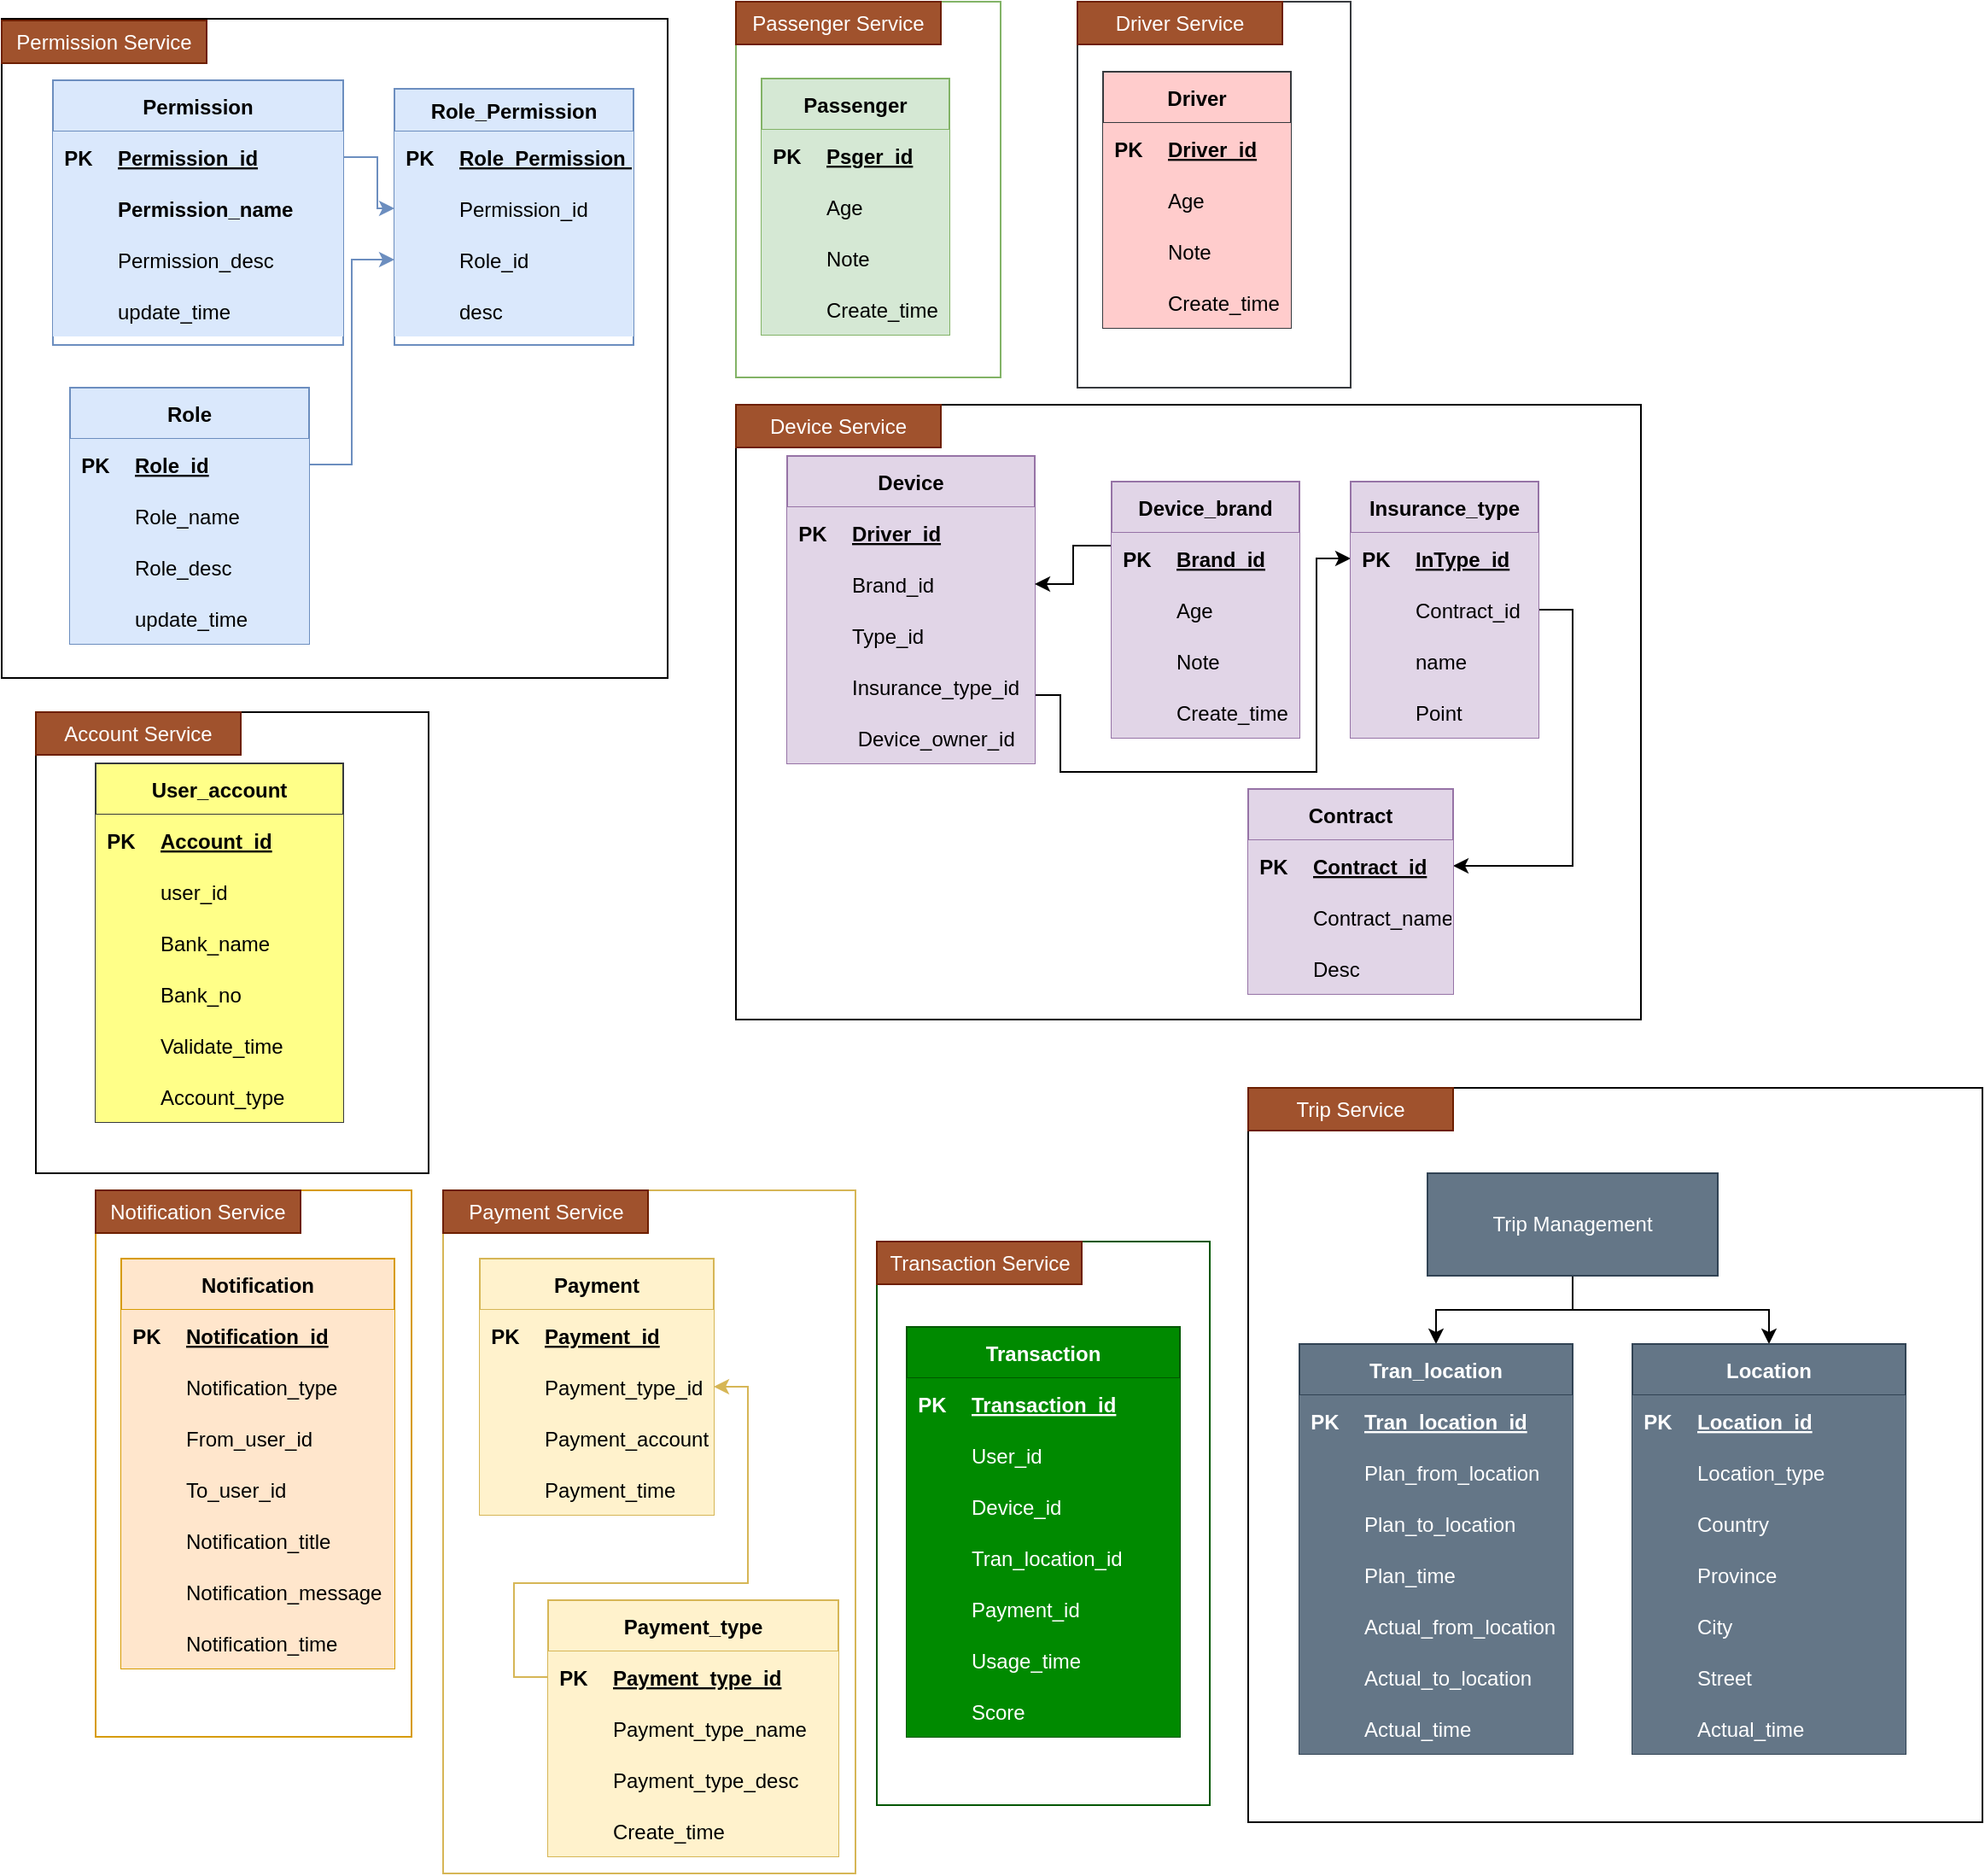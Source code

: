 <mxfile version="13.10.2" type="github">
  <diagram id="xl6M9EQaSiFgEsb6ymEG" name="Page-1">
    <mxGraphModel dx="944" dy="542" grid="1" gridSize="10" guides="1" tooltips="1" connect="1" arrows="1" fold="1" page="1" pageScale="1" pageWidth="850" pageHeight="1100" math="0" shadow="0">
      <root>
        <mxCell id="0" />
        <mxCell id="1" parent="0" />
        <mxCell id="GCJxB1RPTs2br_yxcwbv-23" value="Permission" style="shape=table;startSize=30;container=1;collapsible=1;childLayout=tableLayout;fixedRows=1;rowLines=0;fontStyle=1;align=center;resizeLast=1;fillColor=#dae8fc;strokeColor=#6c8ebf;" parent="1" vertex="1">
          <mxGeometry x="50" y="220" width="170" height="155" as="geometry" />
        </mxCell>
        <mxCell id="GCJxB1RPTs2br_yxcwbv-24" value="" style="shape=partialRectangle;collapsible=0;dropTarget=0;pointerEvents=0;fillColor=#dae8fc;top=0;left=0;bottom=1;right=0;points=[[0,0.5],[1,0.5]];portConstraint=eastwest;strokeColor=#6c8ebf;" parent="GCJxB1RPTs2br_yxcwbv-23" vertex="1">
          <mxGeometry y="30" width="170" height="30" as="geometry" />
        </mxCell>
        <mxCell id="GCJxB1RPTs2br_yxcwbv-25" value="PK" style="shape=partialRectangle;connectable=0;fillColor=#dae8fc;top=0;left=0;bottom=0;right=0;fontStyle=1;overflow=hidden;strokeColor=#6c8ebf;" parent="GCJxB1RPTs2br_yxcwbv-24" vertex="1">
          <mxGeometry width="30" height="30" as="geometry" />
        </mxCell>
        <mxCell id="GCJxB1RPTs2br_yxcwbv-26" value="Permission_id" style="shape=partialRectangle;connectable=0;fillColor=#dae8fc;top=0;left=0;bottom=0;right=0;align=left;spacingLeft=6;fontStyle=5;overflow=hidden;strokeColor=#6c8ebf;" parent="GCJxB1RPTs2br_yxcwbv-24" vertex="1">
          <mxGeometry x="30" width="140" height="30" as="geometry" />
        </mxCell>
        <mxCell id="GCJxB1RPTs2br_yxcwbv-27" value="" style="shape=partialRectangle;collapsible=0;dropTarget=0;pointerEvents=0;fillColor=#dae8fc;top=0;left=0;bottom=0;right=0;points=[[0,0.5],[1,0.5]];portConstraint=eastwest;strokeColor=#6c8ebf;" parent="GCJxB1RPTs2br_yxcwbv-23" vertex="1">
          <mxGeometry y="60" width="170" height="30" as="geometry" />
        </mxCell>
        <mxCell id="GCJxB1RPTs2br_yxcwbv-28" value="" style="shape=partialRectangle;connectable=0;fillColor=#dae8fc;top=0;left=0;bottom=0;right=0;editable=1;overflow=hidden;strokeColor=#6c8ebf;" parent="GCJxB1RPTs2br_yxcwbv-27" vertex="1">
          <mxGeometry width="30" height="30" as="geometry" />
        </mxCell>
        <mxCell id="GCJxB1RPTs2br_yxcwbv-29" value="Permission_name" style="shape=partialRectangle;connectable=0;fillColor=#dae8fc;top=0;left=0;bottom=0;right=0;align=left;spacingLeft=6;overflow=hidden;fontStyle=1;strokeColor=#6c8ebf;" parent="GCJxB1RPTs2br_yxcwbv-27" vertex="1">
          <mxGeometry x="30" width="140" height="30" as="geometry" />
        </mxCell>
        <mxCell id="GCJxB1RPTs2br_yxcwbv-30" value="" style="shape=partialRectangle;collapsible=0;dropTarget=0;pointerEvents=0;fillColor=#dae8fc;top=0;left=0;bottom=0;right=0;points=[[0,0.5],[1,0.5]];portConstraint=eastwest;strokeColor=#6c8ebf;" parent="GCJxB1RPTs2br_yxcwbv-23" vertex="1">
          <mxGeometry y="90" width="170" height="30" as="geometry" />
        </mxCell>
        <mxCell id="GCJxB1RPTs2br_yxcwbv-31" value="" style="shape=partialRectangle;connectable=0;fillColor=#dae8fc;top=0;left=0;bottom=0;right=0;editable=1;overflow=hidden;strokeColor=#6c8ebf;" parent="GCJxB1RPTs2br_yxcwbv-30" vertex="1">
          <mxGeometry width="30" height="30" as="geometry" />
        </mxCell>
        <mxCell id="GCJxB1RPTs2br_yxcwbv-32" value="Permission_desc" style="shape=partialRectangle;connectable=0;fillColor=#dae8fc;top=0;left=0;bottom=0;right=0;align=left;spacingLeft=6;overflow=hidden;strokeColor=#6c8ebf;" parent="GCJxB1RPTs2br_yxcwbv-30" vertex="1">
          <mxGeometry x="30" width="140" height="30" as="geometry" />
        </mxCell>
        <mxCell id="GCJxB1RPTs2br_yxcwbv-33" value="" style="shape=partialRectangle;collapsible=0;dropTarget=0;pointerEvents=0;fillColor=#dae8fc;top=0;left=0;bottom=0;right=0;points=[[0,0.5],[1,0.5]];portConstraint=eastwest;strokeColor=#6c8ebf;" parent="GCJxB1RPTs2br_yxcwbv-23" vertex="1">
          <mxGeometry y="120" width="170" height="30" as="geometry" />
        </mxCell>
        <mxCell id="GCJxB1RPTs2br_yxcwbv-34" value="" style="shape=partialRectangle;connectable=0;fillColor=#dae8fc;top=0;left=0;bottom=0;right=0;editable=1;overflow=hidden;strokeColor=#6c8ebf;" parent="GCJxB1RPTs2br_yxcwbv-33" vertex="1">
          <mxGeometry width="30" height="30" as="geometry" />
        </mxCell>
        <mxCell id="GCJxB1RPTs2br_yxcwbv-35" value="update_time" style="shape=partialRectangle;connectable=0;fillColor=#dae8fc;top=0;left=0;bottom=0;right=0;align=left;spacingLeft=6;overflow=hidden;strokeColor=#6c8ebf;" parent="GCJxB1RPTs2br_yxcwbv-33" vertex="1">
          <mxGeometry x="30" width="140" height="30" as="geometry" />
        </mxCell>
        <mxCell id="GCJxB1RPTs2br_yxcwbv-36" value="Role_Permission" style="shape=table;startSize=25;container=1;collapsible=1;childLayout=tableLayout;fixedRows=1;rowLines=0;fontStyle=1;align=center;resizeLast=1;fillColor=#dae8fc;strokeColor=#6c8ebf;" parent="1" vertex="1">
          <mxGeometry x="250" y="225" width="140" height="150" as="geometry" />
        </mxCell>
        <mxCell id="GCJxB1RPTs2br_yxcwbv-37" value="" style="shape=partialRectangle;collapsible=0;dropTarget=0;pointerEvents=0;fillColor=#dae8fc;top=0;left=0;bottom=1;right=0;points=[[0,0.5],[1,0.5]];portConstraint=eastwest;strokeColor=#6c8ebf;" parent="GCJxB1RPTs2br_yxcwbv-36" vertex="1">
          <mxGeometry y="25" width="140" height="30" as="geometry" />
        </mxCell>
        <mxCell id="GCJxB1RPTs2br_yxcwbv-38" value="PK" style="shape=partialRectangle;connectable=0;fillColor=#dae8fc;top=0;left=0;bottom=0;right=0;fontStyle=1;overflow=hidden;strokeColor=#6c8ebf;" parent="GCJxB1RPTs2br_yxcwbv-37" vertex="1">
          <mxGeometry width="30" height="30" as="geometry" />
        </mxCell>
        <mxCell id="GCJxB1RPTs2br_yxcwbv-39" value="Role_Permission_id" style="shape=partialRectangle;connectable=0;fillColor=#dae8fc;top=0;left=0;bottom=0;right=0;align=left;spacingLeft=6;fontStyle=5;overflow=hidden;strokeColor=#6c8ebf;" parent="GCJxB1RPTs2br_yxcwbv-37" vertex="1">
          <mxGeometry x="30" width="110" height="30" as="geometry" />
        </mxCell>
        <mxCell id="GCJxB1RPTs2br_yxcwbv-40" value="" style="shape=partialRectangle;collapsible=0;dropTarget=0;pointerEvents=0;fillColor=#dae8fc;top=0;left=0;bottom=0;right=0;points=[[0,0.5],[1,0.5]];portConstraint=eastwest;strokeColor=#6c8ebf;" parent="GCJxB1RPTs2br_yxcwbv-36" vertex="1">
          <mxGeometry y="55" width="140" height="30" as="geometry" />
        </mxCell>
        <mxCell id="GCJxB1RPTs2br_yxcwbv-41" value="" style="shape=partialRectangle;connectable=0;fillColor=#dae8fc;top=0;left=0;bottom=0;right=0;editable=1;overflow=hidden;strokeColor=#6c8ebf;" parent="GCJxB1RPTs2br_yxcwbv-40" vertex="1">
          <mxGeometry width="30" height="30" as="geometry" />
        </mxCell>
        <mxCell id="GCJxB1RPTs2br_yxcwbv-42" value="Permission_id" style="shape=partialRectangle;connectable=0;fillColor=#dae8fc;top=0;left=0;bottom=0;right=0;align=left;spacingLeft=6;overflow=hidden;strokeColor=#6c8ebf;" parent="GCJxB1RPTs2br_yxcwbv-40" vertex="1">
          <mxGeometry x="30" width="110" height="30" as="geometry" />
        </mxCell>
        <mxCell id="GCJxB1RPTs2br_yxcwbv-43" value="" style="shape=partialRectangle;collapsible=0;dropTarget=0;pointerEvents=0;fillColor=#dae8fc;top=0;left=0;bottom=0;right=0;points=[[0,0.5],[1,0.5]];portConstraint=eastwest;strokeColor=#6c8ebf;" parent="GCJxB1RPTs2br_yxcwbv-36" vertex="1">
          <mxGeometry y="85" width="140" height="30" as="geometry" />
        </mxCell>
        <mxCell id="GCJxB1RPTs2br_yxcwbv-44" value="" style="shape=partialRectangle;connectable=0;fillColor=#dae8fc;top=0;left=0;bottom=0;right=0;editable=1;overflow=hidden;strokeColor=#6c8ebf;" parent="GCJxB1RPTs2br_yxcwbv-43" vertex="1">
          <mxGeometry width="30" height="30" as="geometry" />
        </mxCell>
        <mxCell id="GCJxB1RPTs2br_yxcwbv-45" value="Role_id" style="shape=partialRectangle;connectable=0;fillColor=#dae8fc;top=0;left=0;bottom=0;right=0;align=left;spacingLeft=6;overflow=hidden;strokeColor=#6c8ebf;" parent="GCJxB1RPTs2br_yxcwbv-43" vertex="1">
          <mxGeometry x="30" width="110" height="30" as="geometry" />
        </mxCell>
        <mxCell id="GCJxB1RPTs2br_yxcwbv-46" value="" style="shape=partialRectangle;collapsible=0;dropTarget=0;pointerEvents=0;fillColor=#dae8fc;top=0;left=0;bottom=0;right=0;points=[[0,0.5],[1,0.5]];portConstraint=eastwest;strokeColor=#6c8ebf;" parent="GCJxB1RPTs2br_yxcwbv-36" vertex="1">
          <mxGeometry y="115" width="140" height="30" as="geometry" />
        </mxCell>
        <mxCell id="GCJxB1RPTs2br_yxcwbv-47" value="" style="shape=partialRectangle;connectable=0;fillColor=#dae8fc;top=0;left=0;bottom=0;right=0;editable=1;overflow=hidden;strokeColor=#6c8ebf;" parent="GCJxB1RPTs2br_yxcwbv-46" vertex="1">
          <mxGeometry width="30" height="30" as="geometry" />
        </mxCell>
        <mxCell id="GCJxB1RPTs2br_yxcwbv-48" value="desc" style="shape=partialRectangle;connectable=0;fillColor=#dae8fc;top=0;left=0;bottom=0;right=0;align=left;spacingLeft=6;overflow=hidden;strokeColor=#6c8ebf;" parent="GCJxB1RPTs2br_yxcwbv-46" vertex="1">
          <mxGeometry x="30" width="110" height="30" as="geometry" />
        </mxCell>
        <mxCell id="GCJxB1RPTs2br_yxcwbv-50" value="Role" style="shape=table;startSize=30;container=1;collapsible=1;childLayout=tableLayout;fixedRows=1;rowLines=0;fontStyle=1;align=center;resizeLast=1;fillColor=#dae8fc;strokeColor=#6c8ebf;" parent="1" vertex="1">
          <mxGeometry x="60" y="400" width="140" height="150" as="geometry" />
        </mxCell>
        <mxCell id="GCJxB1RPTs2br_yxcwbv-51" value="" style="shape=partialRectangle;collapsible=0;dropTarget=0;pointerEvents=0;fillColor=#dae8fc;top=0;left=0;bottom=1;right=0;points=[[0,0.5],[1,0.5]];portConstraint=eastwest;strokeColor=#6c8ebf;" parent="GCJxB1RPTs2br_yxcwbv-50" vertex="1">
          <mxGeometry y="30" width="140" height="30" as="geometry" />
        </mxCell>
        <mxCell id="GCJxB1RPTs2br_yxcwbv-52" value="PK" style="shape=partialRectangle;connectable=0;fillColor=#dae8fc;top=0;left=0;bottom=0;right=0;fontStyle=1;overflow=hidden;strokeColor=#6c8ebf;" parent="GCJxB1RPTs2br_yxcwbv-51" vertex="1">
          <mxGeometry width="30" height="30" as="geometry" />
        </mxCell>
        <mxCell id="GCJxB1RPTs2br_yxcwbv-53" value="Role_id" style="shape=partialRectangle;connectable=0;fillColor=#dae8fc;top=0;left=0;bottom=0;right=0;align=left;spacingLeft=6;fontStyle=5;overflow=hidden;strokeColor=#6c8ebf;" parent="GCJxB1RPTs2br_yxcwbv-51" vertex="1">
          <mxGeometry x="30" width="110" height="30" as="geometry" />
        </mxCell>
        <mxCell id="GCJxB1RPTs2br_yxcwbv-54" value="" style="shape=partialRectangle;collapsible=0;dropTarget=0;pointerEvents=0;fillColor=#dae8fc;top=0;left=0;bottom=0;right=0;points=[[0,0.5],[1,0.5]];portConstraint=eastwest;strokeColor=#6c8ebf;" parent="GCJxB1RPTs2br_yxcwbv-50" vertex="1">
          <mxGeometry y="60" width="140" height="30" as="geometry" />
        </mxCell>
        <mxCell id="GCJxB1RPTs2br_yxcwbv-55" value="" style="shape=partialRectangle;connectable=0;fillColor=#dae8fc;top=0;left=0;bottom=0;right=0;editable=1;overflow=hidden;strokeColor=#6c8ebf;" parent="GCJxB1RPTs2br_yxcwbv-54" vertex="1">
          <mxGeometry width="30" height="30" as="geometry" />
        </mxCell>
        <mxCell id="GCJxB1RPTs2br_yxcwbv-56" value="Role_name" style="shape=partialRectangle;connectable=0;fillColor=#dae8fc;top=0;left=0;bottom=0;right=0;align=left;spacingLeft=6;overflow=hidden;strokeColor=#6c8ebf;" parent="GCJxB1RPTs2br_yxcwbv-54" vertex="1">
          <mxGeometry x="30" width="110" height="30" as="geometry" />
        </mxCell>
        <mxCell id="GCJxB1RPTs2br_yxcwbv-57" value="" style="shape=partialRectangle;collapsible=0;dropTarget=0;pointerEvents=0;fillColor=#dae8fc;top=0;left=0;bottom=0;right=0;points=[[0,0.5],[1,0.5]];portConstraint=eastwest;strokeColor=#6c8ebf;" parent="GCJxB1RPTs2br_yxcwbv-50" vertex="1">
          <mxGeometry y="90" width="140" height="30" as="geometry" />
        </mxCell>
        <mxCell id="GCJxB1RPTs2br_yxcwbv-58" value="" style="shape=partialRectangle;connectable=0;fillColor=#dae8fc;top=0;left=0;bottom=0;right=0;editable=1;overflow=hidden;strokeColor=#6c8ebf;" parent="GCJxB1RPTs2br_yxcwbv-57" vertex="1">
          <mxGeometry width="30" height="30" as="geometry" />
        </mxCell>
        <mxCell id="GCJxB1RPTs2br_yxcwbv-59" value="Role_desc" style="shape=partialRectangle;connectable=0;fillColor=#dae8fc;top=0;left=0;bottom=0;right=0;align=left;spacingLeft=6;overflow=hidden;strokeColor=#6c8ebf;" parent="GCJxB1RPTs2br_yxcwbv-57" vertex="1">
          <mxGeometry x="30" width="110" height="30" as="geometry" />
        </mxCell>
        <mxCell id="GCJxB1RPTs2br_yxcwbv-60" value="" style="shape=partialRectangle;collapsible=0;dropTarget=0;pointerEvents=0;fillColor=#dae8fc;top=0;left=0;bottom=0;right=0;points=[[0,0.5],[1,0.5]];portConstraint=eastwest;strokeColor=#6c8ebf;" parent="GCJxB1RPTs2br_yxcwbv-50" vertex="1">
          <mxGeometry y="120" width="140" height="30" as="geometry" />
        </mxCell>
        <mxCell id="GCJxB1RPTs2br_yxcwbv-61" value="" style="shape=partialRectangle;connectable=0;fillColor=#dae8fc;top=0;left=0;bottom=0;right=0;editable=1;overflow=hidden;strokeColor=#6c8ebf;" parent="GCJxB1RPTs2br_yxcwbv-60" vertex="1">
          <mxGeometry width="30" height="30" as="geometry" />
        </mxCell>
        <mxCell id="GCJxB1RPTs2br_yxcwbv-62" value="update_time" style="shape=partialRectangle;connectable=0;fillColor=#dae8fc;top=0;left=0;bottom=0;right=0;align=left;spacingLeft=6;overflow=hidden;strokeColor=#6c8ebf;" parent="GCJxB1RPTs2br_yxcwbv-60" vertex="1">
          <mxGeometry x="30" width="110" height="30" as="geometry" />
        </mxCell>
        <mxCell id="GCJxB1RPTs2br_yxcwbv-63" style="edgeStyle=orthogonalEdgeStyle;rounded=0;orthogonalLoop=1;jettySize=auto;html=1;exitX=1;exitY=0.5;exitDx=0;exitDy=0;entryX=0;entryY=0.5;entryDx=0;entryDy=0;fillColor=#dae8fc;strokeColor=#6c8ebf;" parent="1" source="GCJxB1RPTs2br_yxcwbv-24" target="GCJxB1RPTs2br_yxcwbv-40" edge="1">
          <mxGeometry relative="1" as="geometry" />
        </mxCell>
        <mxCell id="GCJxB1RPTs2br_yxcwbv-64" style="edgeStyle=orthogonalEdgeStyle;rounded=0;orthogonalLoop=1;jettySize=auto;html=1;exitX=1;exitY=0.5;exitDx=0;exitDy=0;entryX=0;entryY=0.5;entryDx=0;entryDy=0;fillColor=#dae8fc;strokeColor=#6c8ebf;" parent="1" source="GCJxB1RPTs2br_yxcwbv-51" target="GCJxB1RPTs2br_yxcwbv-43" edge="1">
          <mxGeometry relative="1" as="geometry" />
        </mxCell>
        <mxCell id="GCJxB1RPTs2br_yxcwbv-76" value="Passenger" style="shape=table;startSize=30;container=1;collapsible=1;childLayout=tableLayout;fixedRows=1;rowLines=0;fontStyle=1;align=center;resizeLast=1;fillColor=#d5e8d4;strokeColor=#82b366;" parent="1" vertex="1">
          <mxGeometry x="465" y="219" width="110" height="150" as="geometry" />
        </mxCell>
        <mxCell id="GCJxB1RPTs2br_yxcwbv-77" value="" style="shape=partialRectangle;collapsible=0;dropTarget=0;pointerEvents=0;fillColor=#d5e8d4;top=0;left=0;bottom=1;right=0;points=[[0,0.5],[1,0.5]];portConstraint=eastwest;strokeColor=#82b366;" parent="GCJxB1RPTs2br_yxcwbv-76" vertex="1">
          <mxGeometry y="30" width="110" height="30" as="geometry" />
        </mxCell>
        <mxCell id="GCJxB1RPTs2br_yxcwbv-78" value="PK" style="shape=partialRectangle;connectable=0;fillColor=#d5e8d4;top=0;left=0;bottom=0;right=0;fontStyle=1;overflow=hidden;strokeColor=#82b366;" parent="GCJxB1RPTs2br_yxcwbv-77" vertex="1">
          <mxGeometry width="30" height="30" as="geometry" />
        </mxCell>
        <mxCell id="GCJxB1RPTs2br_yxcwbv-79" value="Psger_id" style="shape=partialRectangle;connectable=0;fillColor=#d5e8d4;top=0;left=0;bottom=0;right=0;align=left;spacingLeft=6;fontStyle=5;overflow=hidden;strokeColor=#82b366;" parent="GCJxB1RPTs2br_yxcwbv-77" vertex="1">
          <mxGeometry x="30" width="80" height="30" as="geometry" />
        </mxCell>
        <mxCell id="GCJxB1RPTs2br_yxcwbv-80" value="" style="shape=partialRectangle;collapsible=0;dropTarget=0;pointerEvents=0;fillColor=#d5e8d4;top=0;left=0;bottom=0;right=0;points=[[0,0.5],[1,0.5]];portConstraint=eastwest;strokeColor=#82b366;" parent="GCJxB1RPTs2br_yxcwbv-76" vertex="1">
          <mxGeometry y="60" width="110" height="30" as="geometry" />
        </mxCell>
        <mxCell id="GCJxB1RPTs2br_yxcwbv-81" value="" style="shape=partialRectangle;connectable=0;fillColor=#d5e8d4;top=0;left=0;bottom=0;right=0;editable=1;overflow=hidden;strokeColor=#82b366;" parent="GCJxB1RPTs2br_yxcwbv-80" vertex="1">
          <mxGeometry width="30" height="30" as="geometry" />
        </mxCell>
        <mxCell id="GCJxB1RPTs2br_yxcwbv-82" value="Age" style="shape=partialRectangle;connectable=0;fillColor=#d5e8d4;top=0;left=0;bottom=0;right=0;align=left;spacingLeft=6;overflow=hidden;strokeColor=#82b366;" parent="GCJxB1RPTs2br_yxcwbv-80" vertex="1">
          <mxGeometry x="30" width="80" height="30" as="geometry" />
        </mxCell>
        <mxCell id="GCJxB1RPTs2br_yxcwbv-83" value="" style="shape=partialRectangle;collapsible=0;dropTarget=0;pointerEvents=0;fillColor=#d5e8d4;top=0;left=0;bottom=0;right=0;points=[[0,0.5],[1,0.5]];portConstraint=eastwest;strokeColor=#82b366;" parent="GCJxB1RPTs2br_yxcwbv-76" vertex="1">
          <mxGeometry y="90" width="110" height="30" as="geometry" />
        </mxCell>
        <mxCell id="GCJxB1RPTs2br_yxcwbv-84" value="" style="shape=partialRectangle;connectable=0;fillColor=#d5e8d4;top=0;left=0;bottom=0;right=0;editable=1;overflow=hidden;strokeColor=#82b366;" parent="GCJxB1RPTs2br_yxcwbv-83" vertex="1">
          <mxGeometry width="30" height="30" as="geometry" />
        </mxCell>
        <mxCell id="GCJxB1RPTs2br_yxcwbv-85" value="Note" style="shape=partialRectangle;connectable=0;fillColor=#d5e8d4;top=0;left=0;bottom=0;right=0;align=left;spacingLeft=6;overflow=hidden;strokeColor=#82b366;" parent="GCJxB1RPTs2br_yxcwbv-83" vertex="1">
          <mxGeometry x="30" width="80" height="30" as="geometry" />
        </mxCell>
        <mxCell id="GCJxB1RPTs2br_yxcwbv-86" value="" style="shape=partialRectangle;collapsible=0;dropTarget=0;pointerEvents=0;fillColor=#d5e8d4;top=0;left=0;bottom=0;right=0;points=[[0,0.5],[1,0.5]];portConstraint=eastwest;strokeColor=#82b366;" parent="GCJxB1RPTs2br_yxcwbv-76" vertex="1">
          <mxGeometry y="120" width="110" height="30" as="geometry" />
        </mxCell>
        <mxCell id="GCJxB1RPTs2br_yxcwbv-87" value="" style="shape=partialRectangle;connectable=0;fillColor=#d5e8d4;top=0;left=0;bottom=0;right=0;editable=1;overflow=hidden;strokeColor=#82b366;" parent="GCJxB1RPTs2br_yxcwbv-86" vertex="1">
          <mxGeometry width="30" height="30" as="geometry" />
        </mxCell>
        <mxCell id="GCJxB1RPTs2br_yxcwbv-88" value="Create_time" style="shape=partialRectangle;connectable=0;fillColor=#d5e8d4;top=0;left=0;bottom=0;right=0;align=left;spacingLeft=6;overflow=hidden;strokeColor=#82b366;" parent="GCJxB1RPTs2br_yxcwbv-86" vertex="1">
          <mxGeometry x="30" width="80" height="30" as="geometry" />
        </mxCell>
        <mxCell id="GCJxB1RPTs2br_yxcwbv-89" value="Driver" style="shape=table;startSize=30;container=1;collapsible=1;childLayout=tableLayout;fixedRows=1;rowLines=0;fontStyle=1;align=center;resizeLast=1;fillColor=#ffcccc;strokeColor=#36393d;" parent="1" vertex="1">
          <mxGeometry x="665" y="215" width="110" height="150" as="geometry" />
        </mxCell>
        <mxCell id="GCJxB1RPTs2br_yxcwbv-90" value="" style="shape=partialRectangle;collapsible=0;dropTarget=0;pointerEvents=0;fillColor=#ffcccc;top=0;left=0;bottom=1;right=0;points=[[0,0.5],[1,0.5]];portConstraint=eastwest;strokeColor=#36393d;" parent="GCJxB1RPTs2br_yxcwbv-89" vertex="1">
          <mxGeometry y="30" width="110" height="30" as="geometry" />
        </mxCell>
        <mxCell id="GCJxB1RPTs2br_yxcwbv-91" value="PK" style="shape=partialRectangle;connectable=0;fillColor=#ffcccc;top=0;left=0;bottom=0;right=0;fontStyle=1;overflow=hidden;strokeColor=#36393d;" parent="GCJxB1RPTs2br_yxcwbv-90" vertex="1">
          <mxGeometry width="30" height="30" as="geometry" />
        </mxCell>
        <mxCell id="GCJxB1RPTs2br_yxcwbv-92" value="Driver_id" style="shape=partialRectangle;connectable=0;fillColor=#ffcccc;top=0;left=0;bottom=0;right=0;align=left;spacingLeft=6;fontStyle=5;overflow=hidden;strokeColor=#36393d;" parent="GCJxB1RPTs2br_yxcwbv-90" vertex="1">
          <mxGeometry x="30" width="80" height="30" as="geometry" />
        </mxCell>
        <mxCell id="GCJxB1RPTs2br_yxcwbv-93" value="" style="shape=partialRectangle;collapsible=0;dropTarget=0;pointerEvents=0;fillColor=#ffcccc;top=0;left=0;bottom=0;right=0;points=[[0,0.5],[1,0.5]];portConstraint=eastwest;strokeColor=#36393d;" parent="GCJxB1RPTs2br_yxcwbv-89" vertex="1">
          <mxGeometry y="60" width="110" height="30" as="geometry" />
        </mxCell>
        <mxCell id="GCJxB1RPTs2br_yxcwbv-94" value="" style="shape=partialRectangle;connectable=0;fillColor=#ffcccc;top=0;left=0;bottom=0;right=0;editable=1;overflow=hidden;strokeColor=#36393d;" parent="GCJxB1RPTs2br_yxcwbv-93" vertex="1">
          <mxGeometry width="30" height="30" as="geometry" />
        </mxCell>
        <mxCell id="GCJxB1RPTs2br_yxcwbv-95" value="Age" style="shape=partialRectangle;connectable=0;fillColor=#ffcccc;top=0;left=0;bottom=0;right=0;align=left;spacingLeft=6;overflow=hidden;strokeColor=#36393d;" parent="GCJxB1RPTs2br_yxcwbv-93" vertex="1">
          <mxGeometry x="30" width="80" height="30" as="geometry" />
        </mxCell>
        <mxCell id="GCJxB1RPTs2br_yxcwbv-96" value="" style="shape=partialRectangle;collapsible=0;dropTarget=0;pointerEvents=0;fillColor=#ffcccc;top=0;left=0;bottom=0;right=0;points=[[0,0.5],[1,0.5]];portConstraint=eastwest;strokeColor=#36393d;" parent="GCJxB1RPTs2br_yxcwbv-89" vertex="1">
          <mxGeometry y="90" width="110" height="30" as="geometry" />
        </mxCell>
        <mxCell id="GCJxB1RPTs2br_yxcwbv-97" value="" style="shape=partialRectangle;connectable=0;fillColor=#ffcccc;top=0;left=0;bottom=0;right=0;editable=1;overflow=hidden;strokeColor=#36393d;" parent="GCJxB1RPTs2br_yxcwbv-96" vertex="1">
          <mxGeometry width="30" height="30" as="geometry" />
        </mxCell>
        <mxCell id="GCJxB1RPTs2br_yxcwbv-98" value="Note" style="shape=partialRectangle;connectable=0;fillColor=#ffcccc;top=0;left=0;bottom=0;right=0;align=left;spacingLeft=6;overflow=hidden;strokeColor=#36393d;" parent="GCJxB1RPTs2br_yxcwbv-96" vertex="1">
          <mxGeometry x="30" width="80" height="30" as="geometry" />
        </mxCell>
        <mxCell id="GCJxB1RPTs2br_yxcwbv-99" value="" style="shape=partialRectangle;collapsible=0;dropTarget=0;pointerEvents=0;fillColor=#ffcccc;top=0;left=0;bottom=0;right=0;points=[[0,0.5],[1,0.5]];portConstraint=eastwest;strokeColor=#36393d;" parent="GCJxB1RPTs2br_yxcwbv-89" vertex="1">
          <mxGeometry y="120" width="110" height="30" as="geometry" />
        </mxCell>
        <mxCell id="GCJxB1RPTs2br_yxcwbv-100" value="" style="shape=partialRectangle;connectable=0;fillColor=#ffcccc;top=0;left=0;bottom=0;right=0;editable=1;overflow=hidden;strokeColor=#36393d;" parent="GCJxB1RPTs2br_yxcwbv-99" vertex="1">
          <mxGeometry width="30" height="30" as="geometry" />
        </mxCell>
        <mxCell id="GCJxB1RPTs2br_yxcwbv-101" value="Create_time" style="shape=partialRectangle;connectable=0;fillColor=#ffcccc;top=0;left=0;bottom=0;right=0;align=left;spacingLeft=6;overflow=hidden;strokeColor=#36393d;" parent="GCJxB1RPTs2br_yxcwbv-99" vertex="1">
          <mxGeometry x="30" width="80" height="30" as="geometry" />
        </mxCell>
        <mxCell id="GCJxB1RPTs2br_yxcwbv-104" value="" style="rounded=0;whiteSpace=wrap;html=1;strokeColor=#82b366;fillColor=none;" parent="1" vertex="1">
          <mxGeometry x="450" y="174" width="155" height="220" as="geometry" />
        </mxCell>
        <mxCell id="GCJxB1RPTs2br_yxcwbv-105" value="" style="rounded=0;whiteSpace=wrap;html=1;strokeColor=#36393d;fillColor=none;" parent="1" vertex="1">
          <mxGeometry x="650" y="174" width="160" height="226" as="geometry" />
        </mxCell>
        <mxCell id="GCJxB1RPTs2br_yxcwbv-161" style="edgeStyle=orthogonalEdgeStyle;rounded=0;orthogonalLoop=1;jettySize=auto;html=1;exitX=1;exitY=0.75;exitDx=0;exitDy=0;entryX=0;entryY=0.5;entryDx=0;entryDy=0;" parent="1" source="GCJxB1RPTs2br_yxcwbv-115" target="GCJxB1RPTs2br_yxcwbv-142" edge="1">
          <mxGeometry relative="1" as="geometry">
            <Array as="points">
              <mxPoint x="640" y="580" />
              <mxPoint x="640" y="625" />
              <mxPoint x="790" y="625" />
              <mxPoint x="790" y="500" />
            </Array>
          </mxGeometry>
        </mxCell>
        <object label="Device" id="GCJxB1RPTs2br_yxcwbv-115">
          <mxCell style="shape=table;startSize=30;container=1;collapsible=1;childLayout=tableLayout;fixedRows=1;rowLines=0;fontStyle=1;align=center;resizeLast=1;fillColor=#e1d5e7;strokeColor=#9673a6;" parent="1" vertex="1">
            <mxGeometry x="480" y="440" width="145" height="180" as="geometry" />
          </mxCell>
        </object>
        <mxCell id="GCJxB1RPTs2br_yxcwbv-116" value="" style="shape=partialRectangle;collapsible=0;dropTarget=0;pointerEvents=0;fillColor=#e1d5e7;top=0;left=0;bottom=1;right=0;points=[[0,0.5],[1,0.5]];portConstraint=eastwest;strokeColor=#9673a6;" parent="GCJxB1RPTs2br_yxcwbv-115" vertex="1">
          <mxGeometry y="30" width="145" height="30" as="geometry" />
        </mxCell>
        <mxCell id="GCJxB1RPTs2br_yxcwbv-117" value="PK" style="shape=partialRectangle;connectable=0;fillColor=#e1d5e7;top=0;left=0;bottom=0;right=0;fontStyle=1;overflow=hidden;strokeColor=#9673a6;" parent="GCJxB1RPTs2br_yxcwbv-116" vertex="1">
          <mxGeometry width="30" height="30" as="geometry" />
        </mxCell>
        <mxCell id="GCJxB1RPTs2br_yxcwbv-118" value="Driver_id" style="shape=partialRectangle;connectable=0;fillColor=#e1d5e7;top=0;left=0;bottom=0;right=0;align=left;spacingLeft=6;fontStyle=5;overflow=hidden;strokeColor=#9673a6;" parent="GCJxB1RPTs2br_yxcwbv-116" vertex="1">
          <mxGeometry x="30" width="115" height="30" as="geometry" />
        </mxCell>
        <mxCell id="GCJxB1RPTs2br_yxcwbv-119" value="" style="shape=partialRectangle;collapsible=0;dropTarget=0;pointerEvents=0;fillColor=#e1d5e7;top=0;left=0;bottom=0;right=0;points=[[0,0.5],[1,0.5]];portConstraint=eastwest;strokeColor=#9673a6;" parent="GCJxB1RPTs2br_yxcwbv-115" vertex="1">
          <mxGeometry y="60" width="145" height="30" as="geometry" />
        </mxCell>
        <mxCell id="GCJxB1RPTs2br_yxcwbv-120" value="" style="shape=partialRectangle;connectable=0;fillColor=#e1d5e7;top=0;left=0;bottom=0;right=0;editable=1;overflow=hidden;strokeColor=#9673a6;" parent="GCJxB1RPTs2br_yxcwbv-119" vertex="1">
          <mxGeometry width="30" height="30" as="geometry" />
        </mxCell>
        <mxCell id="GCJxB1RPTs2br_yxcwbv-121" value="Brand_id" style="shape=partialRectangle;connectable=0;fillColor=#e1d5e7;top=0;left=0;bottom=0;right=0;align=left;spacingLeft=6;overflow=hidden;strokeColor=#9673a6;" parent="GCJxB1RPTs2br_yxcwbv-119" vertex="1">
          <mxGeometry x="30" width="115" height="30" as="geometry" />
        </mxCell>
        <mxCell id="GCJxB1RPTs2br_yxcwbv-122" value="" style="shape=partialRectangle;collapsible=0;dropTarget=0;pointerEvents=0;fillColor=#e1d5e7;top=0;left=0;bottom=0;right=0;points=[[0,0.5],[1,0.5]];portConstraint=eastwest;strokeColor=#9673a6;" parent="GCJxB1RPTs2br_yxcwbv-115" vertex="1">
          <mxGeometry y="90" width="145" height="30" as="geometry" />
        </mxCell>
        <mxCell id="GCJxB1RPTs2br_yxcwbv-123" value="" style="shape=partialRectangle;connectable=0;fillColor=#e1d5e7;top=0;left=0;bottom=0;right=0;editable=1;overflow=hidden;strokeColor=#9673a6;" parent="GCJxB1RPTs2br_yxcwbv-122" vertex="1">
          <mxGeometry width="30" height="30" as="geometry" />
        </mxCell>
        <mxCell id="GCJxB1RPTs2br_yxcwbv-124" value="Type_id" style="shape=partialRectangle;connectable=0;fillColor=#e1d5e7;top=0;left=0;bottom=0;right=0;align=left;spacingLeft=6;overflow=hidden;strokeColor=#9673a6;" parent="GCJxB1RPTs2br_yxcwbv-122" vertex="1">
          <mxGeometry x="30" width="115" height="30" as="geometry" />
        </mxCell>
        <mxCell id="GCJxB1RPTs2br_yxcwbv-125" value="" style="shape=partialRectangle;collapsible=0;dropTarget=0;pointerEvents=0;fillColor=#e1d5e7;top=0;left=0;bottom=0;right=0;points=[[0,0.5],[1,0.5]];portConstraint=eastwest;strokeColor=#9673a6;" parent="GCJxB1RPTs2br_yxcwbv-115" vertex="1">
          <mxGeometry y="120" width="145" height="30" as="geometry" />
        </mxCell>
        <mxCell id="GCJxB1RPTs2br_yxcwbv-126" value="" style="shape=partialRectangle;connectable=0;fillColor=#e1d5e7;top=0;left=0;bottom=0;right=0;editable=1;overflow=hidden;strokeColor=#9673a6;" parent="GCJxB1RPTs2br_yxcwbv-125" vertex="1">
          <mxGeometry width="30" height="30" as="geometry" />
        </mxCell>
        <mxCell id="GCJxB1RPTs2br_yxcwbv-127" value="Insurance_type_id" style="shape=partialRectangle;connectable=0;fillColor=#e1d5e7;top=0;left=0;bottom=0;right=0;align=left;spacingLeft=6;overflow=hidden;strokeColor=#9673a6;" parent="GCJxB1RPTs2br_yxcwbv-125" vertex="1">
          <mxGeometry x="30" width="115" height="30" as="geometry" />
        </mxCell>
        <mxCell id="GCJxB1RPTs2br_yxcwbv-156" value="" style="shape=partialRectangle;collapsible=0;dropTarget=0;pointerEvents=0;fillColor=#e1d5e7;top=0;left=0;bottom=0;right=0;points=[[0,0.5],[1,0.5]];portConstraint=eastwest;strokeColor=#9673a6;" parent="GCJxB1RPTs2br_yxcwbv-115" vertex="1">
          <mxGeometry y="150" width="145" height="30" as="geometry" />
        </mxCell>
        <mxCell id="GCJxB1RPTs2br_yxcwbv-157" value="" style="shape=partialRectangle;connectable=0;fillColor=#e1d5e7;top=0;left=0;bottom=0;right=0;editable=1;overflow=hidden;strokeColor=#9673a6;" parent="GCJxB1RPTs2br_yxcwbv-156" vertex="1">
          <mxGeometry width="30" height="30" as="geometry" />
        </mxCell>
        <mxCell id="GCJxB1RPTs2br_yxcwbv-158" value=" Device_owner_id" style="shape=partialRectangle;connectable=0;fillColor=#e1d5e7;top=0;left=0;bottom=0;right=0;align=left;spacingLeft=6;overflow=hidden;strokeColor=#9673a6;" parent="GCJxB1RPTs2br_yxcwbv-156" vertex="1">
          <mxGeometry x="30" width="115" height="30" as="geometry" />
        </mxCell>
        <mxCell id="GCJxB1RPTs2br_yxcwbv-160" style="edgeStyle=orthogonalEdgeStyle;rounded=0;orthogonalLoop=1;jettySize=auto;html=1;exitX=0;exitY=0.25;exitDx=0;exitDy=0;entryX=1;entryY=0.5;entryDx=0;entryDy=0;" parent="1" source="GCJxB1RPTs2br_yxcwbv-128" target="GCJxB1RPTs2br_yxcwbv-119" edge="1">
          <mxGeometry relative="1" as="geometry" />
        </mxCell>
        <mxCell id="GCJxB1RPTs2br_yxcwbv-128" value="Device_brand" style="shape=table;startSize=30;container=1;collapsible=1;childLayout=tableLayout;fixedRows=1;rowLines=0;fontStyle=1;align=center;resizeLast=1;fillColor=#e1d5e7;strokeColor=#9673a6;" parent="1" vertex="1">
          <mxGeometry x="670" y="455" width="110" height="150" as="geometry" />
        </mxCell>
        <mxCell id="GCJxB1RPTs2br_yxcwbv-129" value="" style="shape=partialRectangle;collapsible=0;dropTarget=0;pointerEvents=0;fillColor=#e1d5e7;top=0;left=0;bottom=1;right=0;points=[[0,0.5],[1,0.5]];portConstraint=eastwest;strokeColor=#9673a6;" parent="GCJxB1RPTs2br_yxcwbv-128" vertex="1">
          <mxGeometry y="30" width="110" height="30" as="geometry" />
        </mxCell>
        <mxCell id="GCJxB1RPTs2br_yxcwbv-130" value="PK" style="shape=partialRectangle;connectable=0;fillColor=#e1d5e7;top=0;left=0;bottom=0;right=0;fontStyle=1;overflow=hidden;strokeColor=#9673a6;" parent="GCJxB1RPTs2br_yxcwbv-129" vertex="1">
          <mxGeometry width="30" height="30" as="geometry" />
        </mxCell>
        <mxCell id="GCJxB1RPTs2br_yxcwbv-131" value="Brand_id" style="shape=partialRectangle;connectable=0;fillColor=#e1d5e7;top=0;left=0;bottom=0;right=0;align=left;spacingLeft=6;fontStyle=5;overflow=hidden;strokeColor=#9673a6;" parent="GCJxB1RPTs2br_yxcwbv-129" vertex="1">
          <mxGeometry x="30" width="80" height="30" as="geometry" />
        </mxCell>
        <mxCell id="GCJxB1RPTs2br_yxcwbv-132" value="" style="shape=partialRectangle;collapsible=0;dropTarget=0;pointerEvents=0;fillColor=#e1d5e7;top=0;left=0;bottom=0;right=0;points=[[0,0.5],[1,0.5]];portConstraint=eastwest;strokeColor=#9673a6;" parent="GCJxB1RPTs2br_yxcwbv-128" vertex="1">
          <mxGeometry y="60" width="110" height="30" as="geometry" />
        </mxCell>
        <mxCell id="GCJxB1RPTs2br_yxcwbv-133" value="" style="shape=partialRectangle;connectable=0;fillColor=#e1d5e7;top=0;left=0;bottom=0;right=0;editable=1;overflow=hidden;strokeColor=#9673a6;" parent="GCJxB1RPTs2br_yxcwbv-132" vertex="1">
          <mxGeometry width="30" height="30" as="geometry" />
        </mxCell>
        <mxCell id="GCJxB1RPTs2br_yxcwbv-134" value="Age" style="shape=partialRectangle;connectable=0;fillColor=#e1d5e7;top=0;left=0;bottom=0;right=0;align=left;spacingLeft=6;overflow=hidden;strokeColor=#9673a6;" parent="GCJxB1RPTs2br_yxcwbv-132" vertex="1">
          <mxGeometry x="30" width="80" height="30" as="geometry" />
        </mxCell>
        <mxCell id="GCJxB1RPTs2br_yxcwbv-135" value="" style="shape=partialRectangle;collapsible=0;dropTarget=0;pointerEvents=0;fillColor=#e1d5e7;top=0;left=0;bottom=0;right=0;points=[[0,0.5],[1,0.5]];portConstraint=eastwest;strokeColor=#9673a6;" parent="GCJxB1RPTs2br_yxcwbv-128" vertex="1">
          <mxGeometry y="90" width="110" height="30" as="geometry" />
        </mxCell>
        <mxCell id="GCJxB1RPTs2br_yxcwbv-136" value="" style="shape=partialRectangle;connectable=0;fillColor=#e1d5e7;top=0;left=0;bottom=0;right=0;editable=1;overflow=hidden;strokeColor=#9673a6;" parent="GCJxB1RPTs2br_yxcwbv-135" vertex="1">
          <mxGeometry width="30" height="30" as="geometry" />
        </mxCell>
        <mxCell id="GCJxB1RPTs2br_yxcwbv-137" value="Note" style="shape=partialRectangle;connectable=0;fillColor=#e1d5e7;top=0;left=0;bottom=0;right=0;align=left;spacingLeft=6;overflow=hidden;strokeColor=#9673a6;" parent="GCJxB1RPTs2br_yxcwbv-135" vertex="1">
          <mxGeometry x="30" width="80" height="30" as="geometry" />
        </mxCell>
        <mxCell id="GCJxB1RPTs2br_yxcwbv-138" value="" style="shape=partialRectangle;collapsible=0;dropTarget=0;pointerEvents=0;fillColor=#e1d5e7;top=0;left=0;bottom=0;right=0;points=[[0,0.5],[1,0.5]];portConstraint=eastwest;strokeColor=#9673a6;" parent="GCJxB1RPTs2br_yxcwbv-128" vertex="1">
          <mxGeometry y="120" width="110" height="30" as="geometry" />
        </mxCell>
        <mxCell id="GCJxB1RPTs2br_yxcwbv-139" value="" style="shape=partialRectangle;connectable=0;fillColor=#e1d5e7;top=0;left=0;bottom=0;right=0;editable=1;overflow=hidden;strokeColor=#9673a6;" parent="GCJxB1RPTs2br_yxcwbv-138" vertex="1">
          <mxGeometry width="30" height="30" as="geometry" />
        </mxCell>
        <mxCell id="GCJxB1RPTs2br_yxcwbv-140" value="Create_time" style="shape=partialRectangle;connectable=0;fillColor=#e1d5e7;top=0;left=0;bottom=0;right=0;align=left;spacingLeft=6;overflow=hidden;strokeColor=#9673a6;" parent="GCJxB1RPTs2br_yxcwbv-138" vertex="1">
          <mxGeometry x="30" width="80" height="30" as="geometry" />
        </mxCell>
        <mxCell id="GCJxB1RPTs2br_yxcwbv-176" style="edgeStyle=orthogonalEdgeStyle;rounded=0;orthogonalLoop=1;jettySize=auto;html=1;exitX=1;exitY=0.5;exitDx=0;exitDy=0;entryX=1;entryY=0.5;entryDx=0;entryDy=0;" parent="1" source="GCJxB1RPTs2br_yxcwbv-141" target="GCJxB1RPTs2br_yxcwbv-164" edge="1">
          <mxGeometry relative="1" as="geometry" />
        </mxCell>
        <mxCell id="GCJxB1RPTs2br_yxcwbv-141" value="Insurance_type" style="shape=table;startSize=30;container=1;collapsible=1;childLayout=tableLayout;fixedRows=1;rowLines=0;fontStyle=1;align=center;resizeLast=1;fillColor=#e1d5e7;strokeColor=#9673a6;" parent="1" vertex="1">
          <mxGeometry x="810" y="455" width="110" height="150" as="geometry" />
        </mxCell>
        <mxCell id="GCJxB1RPTs2br_yxcwbv-142" value="" style="shape=partialRectangle;collapsible=0;dropTarget=0;pointerEvents=0;fillColor=#e1d5e7;top=0;left=0;bottom=1;right=0;points=[[0,0.5],[1,0.5]];portConstraint=eastwest;strokeColor=#9673a6;" parent="GCJxB1RPTs2br_yxcwbv-141" vertex="1">
          <mxGeometry y="30" width="110" height="30" as="geometry" />
        </mxCell>
        <mxCell id="GCJxB1RPTs2br_yxcwbv-143" value="PK" style="shape=partialRectangle;connectable=0;fillColor=#e1d5e7;top=0;left=0;bottom=0;right=0;fontStyle=1;overflow=hidden;strokeColor=#9673a6;" parent="GCJxB1RPTs2br_yxcwbv-142" vertex="1">
          <mxGeometry width="30" height="30" as="geometry" />
        </mxCell>
        <mxCell id="GCJxB1RPTs2br_yxcwbv-144" value="InType_id" style="shape=partialRectangle;connectable=0;fillColor=#e1d5e7;top=0;left=0;bottom=0;right=0;align=left;spacingLeft=6;fontStyle=5;overflow=hidden;strokeColor=#9673a6;" parent="GCJxB1RPTs2br_yxcwbv-142" vertex="1">
          <mxGeometry x="30" width="80" height="30" as="geometry" />
        </mxCell>
        <mxCell id="GCJxB1RPTs2br_yxcwbv-145" value="" style="shape=partialRectangle;collapsible=0;dropTarget=0;pointerEvents=0;fillColor=#e1d5e7;top=0;left=0;bottom=0;right=0;points=[[0,0.5],[1,0.5]];portConstraint=eastwest;strokeColor=#9673a6;" parent="GCJxB1RPTs2br_yxcwbv-141" vertex="1">
          <mxGeometry y="60" width="110" height="30" as="geometry" />
        </mxCell>
        <mxCell id="GCJxB1RPTs2br_yxcwbv-146" value="" style="shape=partialRectangle;connectable=0;fillColor=#e1d5e7;top=0;left=0;bottom=0;right=0;editable=1;overflow=hidden;strokeColor=#9673a6;" parent="GCJxB1RPTs2br_yxcwbv-145" vertex="1">
          <mxGeometry width="30" height="30" as="geometry" />
        </mxCell>
        <mxCell id="GCJxB1RPTs2br_yxcwbv-147" value="Contract_id" style="shape=partialRectangle;connectable=0;fillColor=#e1d5e7;top=0;left=0;bottom=0;right=0;align=left;spacingLeft=6;overflow=hidden;strokeColor=#9673a6;" parent="GCJxB1RPTs2br_yxcwbv-145" vertex="1">
          <mxGeometry x="30" width="80" height="30" as="geometry" />
        </mxCell>
        <mxCell id="GCJxB1RPTs2br_yxcwbv-148" value="" style="shape=partialRectangle;collapsible=0;dropTarget=0;pointerEvents=0;fillColor=#e1d5e7;top=0;left=0;bottom=0;right=0;points=[[0,0.5],[1,0.5]];portConstraint=eastwest;strokeColor=#9673a6;" parent="GCJxB1RPTs2br_yxcwbv-141" vertex="1">
          <mxGeometry y="90" width="110" height="30" as="geometry" />
        </mxCell>
        <mxCell id="GCJxB1RPTs2br_yxcwbv-149" value="" style="shape=partialRectangle;connectable=0;fillColor=#e1d5e7;top=0;left=0;bottom=0;right=0;editable=1;overflow=hidden;strokeColor=#9673a6;" parent="GCJxB1RPTs2br_yxcwbv-148" vertex="1">
          <mxGeometry width="30" height="30" as="geometry" />
        </mxCell>
        <mxCell id="GCJxB1RPTs2br_yxcwbv-150" value="name" style="shape=partialRectangle;connectable=0;fillColor=#e1d5e7;top=0;left=0;bottom=0;right=0;align=left;spacingLeft=6;overflow=hidden;strokeColor=#9673a6;" parent="GCJxB1RPTs2br_yxcwbv-148" vertex="1">
          <mxGeometry x="30" width="80" height="30" as="geometry" />
        </mxCell>
        <mxCell id="GCJxB1RPTs2br_yxcwbv-151" value="" style="shape=partialRectangle;collapsible=0;dropTarget=0;pointerEvents=0;fillColor=#e1d5e7;top=0;left=0;bottom=0;right=0;points=[[0,0.5],[1,0.5]];portConstraint=eastwest;strokeColor=#9673a6;" parent="GCJxB1RPTs2br_yxcwbv-141" vertex="1">
          <mxGeometry y="120" width="110" height="30" as="geometry" />
        </mxCell>
        <mxCell id="GCJxB1RPTs2br_yxcwbv-152" value="" style="shape=partialRectangle;connectable=0;fillColor=#e1d5e7;top=0;left=0;bottom=0;right=0;editable=1;overflow=hidden;strokeColor=#9673a6;" parent="GCJxB1RPTs2br_yxcwbv-151" vertex="1">
          <mxGeometry width="30" height="30" as="geometry" />
        </mxCell>
        <mxCell id="GCJxB1RPTs2br_yxcwbv-153" value="Point" style="shape=partialRectangle;connectable=0;fillColor=#e1d5e7;top=0;left=0;bottom=0;right=0;align=left;spacingLeft=6;overflow=hidden;strokeColor=#9673a6;" parent="GCJxB1RPTs2br_yxcwbv-151" vertex="1">
          <mxGeometry x="30" width="80" height="30" as="geometry" />
        </mxCell>
        <mxCell id="GCJxB1RPTs2br_yxcwbv-163" value="Contract" style="shape=table;startSize=30;container=1;collapsible=1;childLayout=tableLayout;fixedRows=1;rowLines=0;fontStyle=1;align=center;resizeLast=1;fillColor=#e1d5e7;strokeColor=#9673a6;" parent="1" vertex="1">
          <mxGeometry x="750" y="635" width="120" height="120" as="geometry" />
        </mxCell>
        <mxCell id="GCJxB1RPTs2br_yxcwbv-164" value="" style="shape=partialRectangle;collapsible=0;dropTarget=0;pointerEvents=0;fillColor=#e1d5e7;top=0;left=0;bottom=1;right=0;points=[[0,0.5],[1,0.5]];portConstraint=eastwest;strokeColor=#9673a6;" parent="GCJxB1RPTs2br_yxcwbv-163" vertex="1">
          <mxGeometry y="30" width="120" height="30" as="geometry" />
        </mxCell>
        <mxCell id="GCJxB1RPTs2br_yxcwbv-165" value="PK" style="shape=partialRectangle;connectable=0;fillColor=#e1d5e7;top=0;left=0;bottom=0;right=0;fontStyle=1;overflow=hidden;strokeColor=#9673a6;" parent="GCJxB1RPTs2br_yxcwbv-164" vertex="1">
          <mxGeometry width="30" height="30" as="geometry" />
        </mxCell>
        <mxCell id="GCJxB1RPTs2br_yxcwbv-166" value="Contract_id" style="shape=partialRectangle;connectable=0;fillColor=#e1d5e7;top=0;left=0;bottom=0;right=0;align=left;spacingLeft=6;fontStyle=5;overflow=hidden;strokeColor=#9673a6;" parent="GCJxB1RPTs2br_yxcwbv-164" vertex="1">
          <mxGeometry x="30" width="90" height="30" as="geometry" />
        </mxCell>
        <mxCell id="GCJxB1RPTs2br_yxcwbv-167" value="" style="shape=partialRectangle;collapsible=0;dropTarget=0;pointerEvents=0;fillColor=#e1d5e7;top=0;left=0;bottom=0;right=0;points=[[0,0.5],[1,0.5]];portConstraint=eastwest;strokeColor=#9673a6;" parent="GCJxB1RPTs2br_yxcwbv-163" vertex="1">
          <mxGeometry y="60" width="120" height="30" as="geometry" />
        </mxCell>
        <mxCell id="GCJxB1RPTs2br_yxcwbv-168" value="" style="shape=partialRectangle;connectable=0;fillColor=#e1d5e7;top=0;left=0;bottom=0;right=0;editable=1;overflow=hidden;strokeColor=#9673a6;" parent="GCJxB1RPTs2br_yxcwbv-167" vertex="1">
          <mxGeometry width="30" height="30" as="geometry" />
        </mxCell>
        <mxCell id="GCJxB1RPTs2br_yxcwbv-169" value="Contract_name" style="shape=partialRectangle;connectable=0;fillColor=#e1d5e7;top=0;left=0;bottom=0;right=0;align=left;spacingLeft=6;overflow=hidden;strokeColor=#9673a6;" parent="GCJxB1RPTs2br_yxcwbv-167" vertex="1">
          <mxGeometry x="30" width="90" height="30" as="geometry" />
        </mxCell>
        <mxCell id="GCJxB1RPTs2br_yxcwbv-170" value="" style="shape=partialRectangle;collapsible=0;dropTarget=0;pointerEvents=0;fillColor=#e1d5e7;top=0;left=0;bottom=0;right=0;points=[[0,0.5],[1,0.5]];portConstraint=eastwest;strokeColor=#9673a6;" parent="GCJxB1RPTs2br_yxcwbv-163" vertex="1">
          <mxGeometry y="90" width="120" height="30" as="geometry" />
        </mxCell>
        <mxCell id="GCJxB1RPTs2br_yxcwbv-171" value="" style="shape=partialRectangle;connectable=0;fillColor=#e1d5e7;top=0;left=0;bottom=0;right=0;editable=1;overflow=hidden;strokeColor=#9673a6;" parent="GCJxB1RPTs2br_yxcwbv-170" vertex="1">
          <mxGeometry width="30" height="30" as="geometry" />
        </mxCell>
        <mxCell id="GCJxB1RPTs2br_yxcwbv-172" value="Desc" style="shape=partialRectangle;connectable=0;fillColor=#e1d5e7;top=0;left=0;bottom=0;right=0;align=left;spacingLeft=6;overflow=hidden;strokeColor=#9673a6;" parent="GCJxB1RPTs2br_yxcwbv-170" vertex="1">
          <mxGeometry x="30" width="90" height="30" as="geometry" />
        </mxCell>
        <mxCell id="GCJxB1RPTs2br_yxcwbv-194" value="" style="rounded=0;whiteSpace=wrap;html=1;strokeColor=#d79b00;fillColor=none;" parent="1" vertex="1">
          <mxGeometry x="75" y="870" width="185" height="320" as="geometry" />
        </mxCell>
        <mxCell id="GCJxB1RPTs2br_yxcwbv-195" value="" style="rounded=0;whiteSpace=wrap;html=1;strokeColor=#d6b656;fillColor=none;" parent="1" vertex="1">
          <mxGeometry x="278.5" y="870" width="241.5" height="400" as="geometry" />
        </mxCell>
        <mxCell id="GCJxB1RPTs2br_yxcwbv-196" value="" style="rounded=0;whiteSpace=wrap;html=1;strokeColor=#005700;fontColor=#ffffff;fillColor=none;" parent="1" vertex="1">
          <mxGeometry x="532.5" y="900" width="195" height="330" as="geometry" />
        </mxCell>
        <mxCell id="GCJxB1RPTs2br_yxcwbv-316" style="edgeStyle=orthogonalEdgeStyle;rounded=0;orthogonalLoop=1;jettySize=auto;html=1;exitX=0.5;exitY=1;exitDx=0;exitDy=0;entryX=0.5;entryY=0;entryDx=0;entryDy=0;" parent="1" source="GCJxB1RPTs2br_yxcwbv-197" target="GCJxB1RPTs2br_yxcwbv-271" edge="1">
          <mxGeometry relative="1" as="geometry" />
        </mxCell>
        <mxCell id="GCJxB1RPTs2br_yxcwbv-317" style="edgeStyle=orthogonalEdgeStyle;rounded=0;orthogonalLoop=1;jettySize=auto;html=1;exitX=0.5;exitY=1;exitDx=0;exitDy=0;entryX=0.5;entryY=0;entryDx=0;entryDy=0;" parent="1" source="GCJxB1RPTs2br_yxcwbv-197" target="GCJxB1RPTs2br_yxcwbv-293" edge="1">
          <mxGeometry relative="1" as="geometry" />
        </mxCell>
        <mxCell id="GCJxB1RPTs2br_yxcwbv-197" value="Trip Management" style="rounded=0;whiteSpace=wrap;html=1;fillColor=#647687;strokeColor=#314354;fontColor=#ffffff;" parent="1" vertex="1">
          <mxGeometry x="855" y="860" width="170" height="60" as="geometry" />
        </mxCell>
        <mxCell id="GCJxB1RPTs2br_yxcwbv-198" value="Payment" style="shape=table;startSize=30;container=1;collapsible=1;childLayout=tableLayout;fixedRows=1;rowLines=0;fontStyle=1;align=center;resizeLast=1;fillColor=#fff2cc;strokeColor=#d6b656;" parent="1" vertex="1">
          <mxGeometry x="300" y="910" width="137" height="150" as="geometry" />
        </mxCell>
        <mxCell id="GCJxB1RPTs2br_yxcwbv-199" value="" style="shape=partialRectangle;collapsible=0;dropTarget=0;pointerEvents=0;fillColor=#fff2cc;top=0;left=0;bottom=1;right=0;points=[[0,0.5],[1,0.5]];portConstraint=eastwest;strokeColor=#d6b656;" parent="GCJxB1RPTs2br_yxcwbv-198" vertex="1">
          <mxGeometry y="30" width="137" height="30" as="geometry" />
        </mxCell>
        <mxCell id="GCJxB1RPTs2br_yxcwbv-200" value="PK" style="shape=partialRectangle;connectable=0;fillColor=#fff2cc;top=0;left=0;bottom=0;right=0;fontStyle=1;overflow=hidden;strokeColor=#d6b656;" parent="GCJxB1RPTs2br_yxcwbv-199" vertex="1">
          <mxGeometry width="30" height="30" as="geometry" />
        </mxCell>
        <mxCell id="GCJxB1RPTs2br_yxcwbv-201" value="Payment_id" style="shape=partialRectangle;connectable=0;fillColor=#fff2cc;top=0;left=0;bottom=0;right=0;align=left;spacingLeft=6;fontStyle=5;overflow=hidden;strokeColor=#d6b656;" parent="GCJxB1RPTs2br_yxcwbv-199" vertex="1">
          <mxGeometry x="30" width="107" height="30" as="geometry" />
        </mxCell>
        <mxCell id="GCJxB1RPTs2br_yxcwbv-202" value="" style="shape=partialRectangle;collapsible=0;dropTarget=0;pointerEvents=0;fillColor=#fff2cc;top=0;left=0;bottom=0;right=0;points=[[0,0.5],[1,0.5]];portConstraint=eastwest;strokeColor=#d6b656;" parent="GCJxB1RPTs2br_yxcwbv-198" vertex="1">
          <mxGeometry y="60" width="137" height="30" as="geometry" />
        </mxCell>
        <mxCell id="GCJxB1RPTs2br_yxcwbv-203" value="" style="shape=partialRectangle;connectable=0;fillColor=#fff2cc;top=0;left=0;bottom=0;right=0;editable=1;overflow=hidden;strokeColor=#d6b656;" parent="GCJxB1RPTs2br_yxcwbv-202" vertex="1">
          <mxGeometry width="30" height="30" as="geometry" />
        </mxCell>
        <mxCell id="GCJxB1RPTs2br_yxcwbv-204" value="Payment_type_id" style="shape=partialRectangle;connectable=0;fillColor=#fff2cc;top=0;left=0;bottom=0;right=0;align=left;spacingLeft=6;overflow=hidden;strokeColor=#d6b656;" parent="GCJxB1RPTs2br_yxcwbv-202" vertex="1">
          <mxGeometry x="30" width="107" height="30" as="geometry" />
        </mxCell>
        <mxCell id="GCJxB1RPTs2br_yxcwbv-205" value="" style="shape=partialRectangle;collapsible=0;dropTarget=0;pointerEvents=0;fillColor=#fff2cc;top=0;left=0;bottom=0;right=0;points=[[0,0.5],[1,0.5]];portConstraint=eastwest;strokeColor=#d6b656;" parent="GCJxB1RPTs2br_yxcwbv-198" vertex="1">
          <mxGeometry y="90" width="137" height="30" as="geometry" />
        </mxCell>
        <mxCell id="GCJxB1RPTs2br_yxcwbv-206" value="" style="shape=partialRectangle;connectable=0;fillColor=#fff2cc;top=0;left=0;bottom=0;right=0;editable=1;overflow=hidden;strokeColor=#d6b656;" parent="GCJxB1RPTs2br_yxcwbv-205" vertex="1">
          <mxGeometry width="30" height="30" as="geometry" />
        </mxCell>
        <mxCell id="GCJxB1RPTs2br_yxcwbv-207" value="Payment_account" style="shape=partialRectangle;connectable=0;fillColor=#fff2cc;top=0;left=0;bottom=0;right=0;align=left;spacingLeft=6;overflow=hidden;strokeColor=#d6b656;" parent="GCJxB1RPTs2br_yxcwbv-205" vertex="1">
          <mxGeometry x="30" width="107" height="30" as="geometry" />
        </mxCell>
        <mxCell id="GCJxB1RPTs2br_yxcwbv-208" value="" style="shape=partialRectangle;collapsible=0;dropTarget=0;pointerEvents=0;fillColor=#fff2cc;top=0;left=0;bottom=0;right=0;points=[[0,0.5],[1,0.5]];portConstraint=eastwest;strokeColor=#d6b656;" parent="GCJxB1RPTs2br_yxcwbv-198" vertex="1">
          <mxGeometry y="120" width="137" height="30" as="geometry" />
        </mxCell>
        <mxCell id="GCJxB1RPTs2br_yxcwbv-209" value="" style="shape=partialRectangle;connectable=0;fillColor=#fff2cc;top=0;left=0;bottom=0;right=0;editable=1;overflow=hidden;strokeColor=#d6b656;" parent="GCJxB1RPTs2br_yxcwbv-208" vertex="1">
          <mxGeometry width="30" height="30" as="geometry" />
        </mxCell>
        <mxCell id="GCJxB1RPTs2br_yxcwbv-210" value="Payment_time" style="shape=partialRectangle;connectable=0;fillColor=#fff2cc;top=0;left=0;bottom=0;right=0;align=left;spacingLeft=6;overflow=hidden;strokeColor=#d6b656;" parent="GCJxB1RPTs2br_yxcwbv-208" vertex="1">
          <mxGeometry x="30" width="107" height="30" as="geometry" />
        </mxCell>
        <mxCell id="GCJxB1RPTs2br_yxcwbv-211" value="Payment_type" style="shape=table;startSize=30;container=1;collapsible=1;childLayout=tableLayout;fixedRows=1;rowLines=0;fontStyle=1;align=center;resizeLast=1;fillColor=#fff2cc;strokeColor=#d6b656;" parent="1" vertex="1">
          <mxGeometry x="340" y="1110" width="170" height="150" as="geometry" />
        </mxCell>
        <mxCell id="GCJxB1RPTs2br_yxcwbv-212" value="" style="shape=partialRectangle;collapsible=0;dropTarget=0;pointerEvents=0;fillColor=#fff2cc;top=0;left=0;bottom=1;right=0;points=[[0,0.5],[1,0.5]];portConstraint=eastwest;strokeColor=#d6b656;" parent="GCJxB1RPTs2br_yxcwbv-211" vertex="1">
          <mxGeometry y="30" width="170" height="30" as="geometry" />
        </mxCell>
        <mxCell id="GCJxB1RPTs2br_yxcwbv-213" value="PK" style="shape=partialRectangle;connectable=0;fillColor=#fff2cc;top=0;left=0;bottom=0;right=0;fontStyle=1;overflow=hidden;strokeColor=#d6b656;" parent="GCJxB1RPTs2br_yxcwbv-212" vertex="1">
          <mxGeometry width="30" height="30" as="geometry" />
        </mxCell>
        <mxCell id="GCJxB1RPTs2br_yxcwbv-214" value="Payment_type_id" style="shape=partialRectangle;connectable=0;fillColor=#fff2cc;top=0;left=0;bottom=0;right=0;align=left;spacingLeft=6;fontStyle=5;overflow=hidden;strokeColor=#d6b656;" parent="GCJxB1RPTs2br_yxcwbv-212" vertex="1">
          <mxGeometry x="30" width="140" height="30" as="geometry" />
        </mxCell>
        <mxCell id="GCJxB1RPTs2br_yxcwbv-215" value="" style="shape=partialRectangle;collapsible=0;dropTarget=0;pointerEvents=0;fillColor=#fff2cc;top=0;left=0;bottom=0;right=0;points=[[0,0.5],[1,0.5]];portConstraint=eastwest;strokeColor=#d6b656;" parent="GCJxB1RPTs2br_yxcwbv-211" vertex="1">
          <mxGeometry y="60" width="170" height="30" as="geometry" />
        </mxCell>
        <mxCell id="GCJxB1RPTs2br_yxcwbv-216" value="" style="shape=partialRectangle;connectable=0;fillColor=#fff2cc;top=0;left=0;bottom=0;right=0;editable=1;overflow=hidden;strokeColor=#d6b656;" parent="GCJxB1RPTs2br_yxcwbv-215" vertex="1">
          <mxGeometry width="30" height="30" as="geometry" />
        </mxCell>
        <mxCell id="GCJxB1RPTs2br_yxcwbv-217" value="Payment_type_name" style="shape=partialRectangle;connectable=0;fillColor=#fff2cc;top=0;left=0;bottom=0;right=0;align=left;spacingLeft=6;overflow=hidden;strokeColor=#d6b656;" parent="GCJxB1RPTs2br_yxcwbv-215" vertex="1">
          <mxGeometry x="30" width="140" height="30" as="geometry" />
        </mxCell>
        <mxCell id="GCJxB1RPTs2br_yxcwbv-218" value="" style="shape=partialRectangle;collapsible=0;dropTarget=0;pointerEvents=0;fillColor=#fff2cc;top=0;left=0;bottom=0;right=0;points=[[0,0.5],[1,0.5]];portConstraint=eastwest;strokeColor=#d6b656;" parent="GCJxB1RPTs2br_yxcwbv-211" vertex="1">
          <mxGeometry y="90" width="170" height="30" as="geometry" />
        </mxCell>
        <mxCell id="GCJxB1RPTs2br_yxcwbv-219" value="" style="shape=partialRectangle;connectable=0;fillColor=#fff2cc;top=0;left=0;bottom=0;right=0;editable=1;overflow=hidden;strokeColor=#d6b656;" parent="GCJxB1RPTs2br_yxcwbv-218" vertex="1">
          <mxGeometry width="30" height="30" as="geometry" />
        </mxCell>
        <mxCell id="GCJxB1RPTs2br_yxcwbv-220" value="Payment_type_desc" style="shape=partialRectangle;connectable=0;fillColor=#fff2cc;top=0;left=0;bottom=0;right=0;align=left;spacingLeft=6;overflow=hidden;strokeColor=#d6b656;" parent="GCJxB1RPTs2br_yxcwbv-218" vertex="1">
          <mxGeometry x="30" width="140" height="30" as="geometry" />
        </mxCell>
        <mxCell id="GCJxB1RPTs2br_yxcwbv-221" value="" style="shape=partialRectangle;collapsible=0;dropTarget=0;pointerEvents=0;fillColor=#fff2cc;top=0;left=0;bottom=0;right=0;points=[[0,0.5],[1,0.5]];portConstraint=eastwest;strokeColor=#d6b656;" parent="GCJxB1RPTs2br_yxcwbv-211" vertex="1">
          <mxGeometry y="120" width="170" height="30" as="geometry" />
        </mxCell>
        <mxCell id="GCJxB1RPTs2br_yxcwbv-222" value="" style="shape=partialRectangle;connectable=0;fillColor=#fff2cc;top=0;left=0;bottom=0;right=0;editable=1;overflow=hidden;strokeColor=#d6b656;" parent="GCJxB1RPTs2br_yxcwbv-221" vertex="1">
          <mxGeometry width="30" height="30" as="geometry" />
        </mxCell>
        <mxCell id="GCJxB1RPTs2br_yxcwbv-223" value="Create_time" style="shape=partialRectangle;connectable=0;fillColor=#fff2cc;top=0;left=0;bottom=0;right=0;align=left;spacingLeft=6;overflow=hidden;strokeColor=#d6b656;" parent="GCJxB1RPTs2br_yxcwbv-221" vertex="1">
          <mxGeometry x="30" width="140" height="30" as="geometry" />
        </mxCell>
        <mxCell id="GCJxB1RPTs2br_yxcwbv-224" style="edgeStyle=orthogonalEdgeStyle;rounded=0;orthogonalLoop=1;jettySize=auto;html=1;exitX=0;exitY=0.5;exitDx=0;exitDy=0;entryX=1;entryY=0.5;entryDx=0;entryDy=0;fillColor=#fff2cc;strokeColor=#d6b656;" parent="1" source="GCJxB1RPTs2br_yxcwbv-212" target="GCJxB1RPTs2br_yxcwbv-198" edge="1">
          <mxGeometry relative="1" as="geometry" />
        </mxCell>
        <mxCell id="GCJxB1RPTs2br_yxcwbv-225" value="Notification" style="shape=table;startSize=30;container=1;collapsible=1;childLayout=tableLayout;fixedRows=1;rowLines=0;fontStyle=1;align=center;resizeLast=1;fillColor=#ffe6cc;strokeColor=#d79b00;" parent="1" vertex="1">
          <mxGeometry x="90" y="910" width="160" height="240" as="geometry" />
        </mxCell>
        <mxCell id="GCJxB1RPTs2br_yxcwbv-226" value="" style="shape=partialRectangle;collapsible=0;dropTarget=0;pointerEvents=0;fillColor=#ffe6cc;top=0;left=0;bottom=1;right=0;points=[[0,0.5],[1,0.5]];portConstraint=eastwest;strokeColor=#d79b00;" parent="GCJxB1RPTs2br_yxcwbv-225" vertex="1">
          <mxGeometry y="30" width="160" height="30" as="geometry" />
        </mxCell>
        <mxCell id="GCJxB1RPTs2br_yxcwbv-227" value="PK" style="shape=partialRectangle;connectable=0;fillColor=#ffe6cc;top=0;left=0;bottom=0;right=0;fontStyle=1;overflow=hidden;strokeColor=#d79b00;" parent="GCJxB1RPTs2br_yxcwbv-226" vertex="1">
          <mxGeometry width="30" height="30" as="geometry" />
        </mxCell>
        <mxCell id="GCJxB1RPTs2br_yxcwbv-228" value="Notification_id" style="shape=partialRectangle;connectable=0;fillColor=#ffe6cc;top=0;left=0;bottom=0;right=0;align=left;spacingLeft=6;fontStyle=5;overflow=hidden;strokeColor=#d79b00;" parent="GCJxB1RPTs2br_yxcwbv-226" vertex="1">
          <mxGeometry x="30" width="130" height="30" as="geometry" />
        </mxCell>
        <mxCell id="GCJxB1RPTs2br_yxcwbv-229" value="" style="shape=partialRectangle;collapsible=0;dropTarget=0;pointerEvents=0;fillColor=#ffe6cc;top=0;left=0;bottom=0;right=0;points=[[0,0.5],[1,0.5]];portConstraint=eastwest;strokeColor=#d79b00;" parent="GCJxB1RPTs2br_yxcwbv-225" vertex="1">
          <mxGeometry y="60" width="160" height="30" as="geometry" />
        </mxCell>
        <mxCell id="GCJxB1RPTs2br_yxcwbv-230" value="" style="shape=partialRectangle;connectable=0;fillColor=#ffe6cc;top=0;left=0;bottom=0;right=0;editable=1;overflow=hidden;strokeColor=#d79b00;" parent="GCJxB1RPTs2br_yxcwbv-229" vertex="1">
          <mxGeometry width="30" height="30" as="geometry" />
        </mxCell>
        <mxCell id="GCJxB1RPTs2br_yxcwbv-231" value="Notification_type" style="shape=partialRectangle;connectable=0;fillColor=#ffe6cc;top=0;left=0;bottom=0;right=0;align=left;spacingLeft=6;overflow=hidden;strokeColor=#d79b00;" parent="GCJxB1RPTs2br_yxcwbv-229" vertex="1">
          <mxGeometry x="30" width="130" height="30" as="geometry" />
        </mxCell>
        <mxCell id="GCJxB1RPTs2br_yxcwbv-232" value="" style="shape=partialRectangle;collapsible=0;dropTarget=0;pointerEvents=0;fillColor=#ffe6cc;top=0;left=0;bottom=0;right=0;points=[[0,0.5],[1,0.5]];portConstraint=eastwest;strokeColor=#d79b00;" parent="GCJxB1RPTs2br_yxcwbv-225" vertex="1">
          <mxGeometry y="90" width="160" height="30" as="geometry" />
        </mxCell>
        <mxCell id="GCJxB1RPTs2br_yxcwbv-233" value="" style="shape=partialRectangle;connectable=0;fillColor=#ffe6cc;top=0;left=0;bottom=0;right=0;editable=1;overflow=hidden;strokeColor=#d79b00;" parent="GCJxB1RPTs2br_yxcwbv-232" vertex="1">
          <mxGeometry width="30" height="30" as="geometry" />
        </mxCell>
        <mxCell id="GCJxB1RPTs2br_yxcwbv-234" value="From_user_id" style="shape=partialRectangle;connectable=0;fillColor=#ffe6cc;top=0;left=0;bottom=0;right=0;align=left;spacingLeft=6;overflow=hidden;strokeColor=#d79b00;" parent="GCJxB1RPTs2br_yxcwbv-232" vertex="1">
          <mxGeometry x="30" width="130" height="30" as="geometry" />
        </mxCell>
        <mxCell id="GCJxB1RPTs2br_yxcwbv-235" value="" style="shape=partialRectangle;collapsible=0;dropTarget=0;pointerEvents=0;fillColor=#ffe6cc;top=0;left=0;bottom=0;right=0;points=[[0,0.5],[1,0.5]];portConstraint=eastwest;strokeColor=#d79b00;" parent="GCJxB1RPTs2br_yxcwbv-225" vertex="1">
          <mxGeometry y="120" width="160" height="30" as="geometry" />
        </mxCell>
        <mxCell id="GCJxB1RPTs2br_yxcwbv-236" value="" style="shape=partialRectangle;connectable=0;fillColor=#ffe6cc;top=0;left=0;bottom=0;right=0;editable=1;overflow=hidden;strokeColor=#d79b00;" parent="GCJxB1RPTs2br_yxcwbv-235" vertex="1">
          <mxGeometry width="30" height="30" as="geometry" />
        </mxCell>
        <mxCell id="GCJxB1RPTs2br_yxcwbv-237" value="To_user_id" style="shape=partialRectangle;connectable=0;fillColor=#ffe6cc;top=0;left=0;bottom=0;right=0;align=left;spacingLeft=6;overflow=hidden;strokeColor=#d79b00;" parent="GCJxB1RPTs2br_yxcwbv-235" vertex="1">
          <mxGeometry x="30" width="130" height="30" as="geometry" />
        </mxCell>
        <mxCell id="GCJxB1RPTs2br_yxcwbv-238" value="" style="shape=partialRectangle;collapsible=0;dropTarget=0;pointerEvents=0;fillColor=#ffe6cc;top=0;left=0;bottom=0;right=0;points=[[0,0.5],[1,0.5]];portConstraint=eastwest;strokeColor=#d79b00;" parent="GCJxB1RPTs2br_yxcwbv-225" vertex="1">
          <mxGeometry y="150" width="160" height="30" as="geometry" />
        </mxCell>
        <mxCell id="GCJxB1RPTs2br_yxcwbv-239" value="" style="shape=partialRectangle;connectable=0;fillColor=#ffe6cc;top=0;left=0;bottom=0;right=0;editable=1;overflow=hidden;strokeColor=#d79b00;" parent="GCJxB1RPTs2br_yxcwbv-238" vertex="1">
          <mxGeometry width="30" height="30" as="geometry" />
        </mxCell>
        <mxCell id="GCJxB1RPTs2br_yxcwbv-240" value="Notification_title" style="shape=partialRectangle;connectable=0;fillColor=#ffe6cc;top=0;left=0;bottom=0;right=0;align=left;spacingLeft=6;overflow=hidden;strokeColor=#d79b00;" parent="GCJxB1RPTs2br_yxcwbv-238" vertex="1">
          <mxGeometry x="30" width="130" height="30" as="geometry" />
        </mxCell>
        <mxCell id="GCJxB1RPTs2br_yxcwbv-241" value="" style="shape=partialRectangle;collapsible=0;dropTarget=0;pointerEvents=0;fillColor=#ffe6cc;top=0;left=0;bottom=0;right=0;points=[[0,0.5],[1,0.5]];portConstraint=eastwest;strokeColor=#d79b00;" parent="GCJxB1RPTs2br_yxcwbv-225" vertex="1">
          <mxGeometry y="180" width="160" height="30" as="geometry" />
        </mxCell>
        <mxCell id="GCJxB1RPTs2br_yxcwbv-242" value="" style="shape=partialRectangle;connectable=0;fillColor=#ffe6cc;top=0;left=0;bottom=0;right=0;editable=1;overflow=hidden;strokeColor=#d79b00;" parent="GCJxB1RPTs2br_yxcwbv-241" vertex="1">
          <mxGeometry width="30" height="30" as="geometry" />
        </mxCell>
        <mxCell id="GCJxB1RPTs2br_yxcwbv-243" value="Notification_message" style="shape=partialRectangle;connectable=0;fillColor=#ffe6cc;top=0;left=0;bottom=0;right=0;align=left;spacingLeft=6;overflow=hidden;strokeColor=#d79b00;" parent="GCJxB1RPTs2br_yxcwbv-241" vertex="1">
          <mxGeometry x="30" width="130" height="30" as="geometry" />
        </mxCell>
        <mxCell id="GCJxB1RPTs2br_yxcwbv-244" value="" style="shape=partialRectangle;collapsible=0;dropTarget=0;pointerEvents=0;fillColor=#ffe6cc;top=0;left=0;bottom=0;right=0;points=[[0,0.5],[1,0.5]];portConstraint=eastwest;strokeColor=#d79b00;" parent="GCJxB1RPTs2br_yxcwbv-225" vertex="1">
          <mxGeometry y="210" width="160" height="30" as="geometry" />
        </mxCell>
        <mxCell id="GCJxB1RPTs2br_yxcwbv-245" value="" style="shape=partialRectangle;connectable=0;fillColor=#ffe6cc;top=0;left=0;bottom=0;right=0;editable=1;overflow=hidden;strokeColor=#d79b00;" parent="GCJxB1RPTs2br_yxcwbv-244" vertex="1">
          <mxGeometry width="30" height="30" as="geometry" />
        </mxCell>
        <mxCell id="GCJxB1RPTs2br_yxcwbv-246" value="Notification_time" style="shape=partialRectangle;connectable=0;fillColor=#ffe6cc;top=0;left=0;bottom=0;right=0;align=left;spacingLeft=6;overflow=hidden;strokeColor=#d79b00;" parent="GCJxB1RPTs2br_yxcwbv-244" vertex="1">
          <mxGeometry x="30" width="130" height="30" as="geometry" />
        </mxCell>
        <mxCell id="GCJxB1RPTs2br_yxcwbv-249" value="Transaction" style="shape=table;startSize=30;container=1;collapsible=1;childLayout=tableLayout;fixedRows=1;rowLines=0;fontStyle=1;align=center;resizeLast=1;fillColor=#008a00;strokeColor=#005700;fontColor=#ffffff;" parent="1" vertex="1">
          <mxGeometry x="550" y="950" width="160" height="240" as="geometry" />
        </mxCell>
        <mxCell id="GCJxB1RPTs2br_yxcwbv-250" value="" style="shape=partialRectangle;collapsible=0;dropTarget=0;pointerEvents=0;fillColor=#008a00;top=0;left=0;bottom=1;right=0;points=[[0,0.5],[1,0.5]];portConstraint=eastwest;strokeColor=#005700;fontColor=#ffffff;" parent="GCJxB1RPTs2br_yxcwbv-249" vertex="1">
          <mxGeometry y="30" width="160" height="30" as="geometry" />
        </mxCell>
        <mxCell id="GCJxB1RPTs2br_yxcwbv-251" value="PK" style="shape=partialRectangle;connectable=0;fillColor=#008a00;top=0;left=0;bottom=0;right=0;fontStyle=1;overflow=hidden;strokeColor=#005700;fontColor=#ffffff;" parent="GCJxB1RPTs2br_yxcwbv-250" vertex="1">
          <mxGeometry width="30" height="30" as="geometry" />
        </mxCell>
        <mxCell id="GCJxB1RPTs2br_yxcwbv-252" value="Transaction_id" style="shape=partialRectangle;connectable=0;fillColor=#008a00;top=0;left=0;bottom=0;right=0;align=left;spacingLeft=6;fontStyle=5;overflow=hidden;strokeColor=#005700;fontColor=#ffffff;" parent="GCJxB1RPTs2br_yxcwbv-250" vertex="1">
          <mxGeometry x="30" width="130" height="30" as="geometry" />
        </mxCell>
        <mxCell id="GCJxB1RPTs2br_yxcwbv-253" value="" style="shape=partialRectangle;collapsible=0;dropTarget=0;pointerEvents=0;fillColor=#008a00;top=0;left=0;bottom=0;right=0;points=[[0,0.5],[1,0.5]];portConstraint=eastwest;strokeColor=#005700;fontColor=#ffffff;" parent="GCJxB1RPTs2br_yxcwbv-249" vertex="1">
          <mxGeometry y="60" width="160" height="30" as="geometry" />
        </mxCell>
        <mxCell id="GCJxB1RPTs2br_yxcwbv-254" value="" style="shape=partialRectangle;connectable=0;fillColor=#008a00;top=0;left=0;bottom=0;right=0;editable=1;overflow=hidden;strokeColor=#005700;fontColor=#ffffff;" parent="GCJxB1RPTs2br_yxcwbv-253" vertex="1">
          <mxGeometry width="30" height="30" as="geometry" />
        </mxCell>
        <mxCell id="GCJxB1RPTs2br_yxcwbv-255" value="User_id" style="shape=partialRectangle;connectable=0;fillColor=#008a00;top=0;left=0;bottom=0;right=0;align=left;spacingLeft=6;overflow=hidden;strokeColor=#005700;fontColor=#ffffff;" parent="GCJxB1RPTs2br_yxcwbv-253" vertex="1">
          <mxGeometry x="30" width="130" height="30" as="geometry" />
        </mxCell>
        <mxCell id="GCJxB1RPTs2br_yxcwbv-256" value="" style="shape=partialRectangle;collapsible=0;dropTarget=0;pointerEvents=0;fillColor=#008a00;top=0;left=0;bottom=0;right=0;points=[[0,0.5],[1,0.5]];portConstraint=eastwest;strokeColor=#005700;fontColor=#ffffff;" parent="GCJxB1RPTs2br_yxcwbv-249" vertex="1">
          <mxGeometry y="90" width="160" height="30" as="geometry" />
        </mxCell>
        <mxCell id="GCJxB1RPTs2br_yxcwbv-257" value="" style="shape=partialRectangle;connectable=0;fillColor=#008a00;top=0;left=0;bottom=0;right=0;editable=1;overflow=hidden;strokeColor=#005700;fontColor=#ffffff;" parent="GCJxB1RPTs2br_yxcwbv-256" vertex="1">
          <mxGeometry width="30" height="30" as="geometry" />
        </mxCell>
        <mxCell id="GCJxB1RPTs2br_yxcwbv-258" value="Device_id" style="shape=partialRectangle;connectable=0;fillColor=#008a00;top=0;left=0;bottom=0;right=0;align=left;spacingLeft=6;overflow=hidden;strokeColor=#005700;fontColor=#ffffff;" parent="GCJxB1RPTs2br_yxcwbv-256" vertex="1">
          <mxGeometry x="30" width="130" height="30" as="geometry" />
        </mxCell>
        <mxCell id="GCJxB1RPTs2br_yxcwbv-259" value="" style="shape=partialRectangle;collapsible=0;dropTarget=0;pointerEvents=0;fillColor=#008a00;top=0;left=0;bottom=0;right=0;points=[[0,0.5],[1,0.5]];portConstraint=eastwest;strokeColor=#005700;fontColor=#ffffff;" parent="GCJxB1RPTs2br_yxcwbv-249" vertex="1">
          <mxGeometry y="120" width="160" height="30" as="geometry" />
        </mxCell>
        <mxCell id="GCJxB1RPTs2br_yxcwbv-260" value="" style="shape=partialRectangle;connectable=0;fillColor=#008a00;top=0;left=0;bottom=0;right=0;editable=1;overflow=hidden;strokeColor=#005700;fontColor=#ffffff;" parent="GCJxB1RPTs2br_yxcwbv-259" vertex="1">
          <mxGeometry width="30" height="30" as="geometry" />
        </mxCell>
        <mxCell id="GCJxB1RPTs2br_yxcwbv-261" value="Tran_location_id" style="shape=partialRectangle;connectable=0;fillColor=#008a00;top=0;left=0;bottom=0;right=0;align=left;spacingLeft=6;overflow=hidden;strokeColor=#005700;fontColor=#ffffff;" parent="GCJxB1RPTs2br_yxcwbv-259" vertex="1">
          <mxGeometry x="30" width="130" height="30" as="geometry" />
        </mxCell>
        <mxCell id="GCJxB1RPTs2br_yxcwbv-262" value="" style="shape=partialRectangle;collapsible=0;dropTarget=0;pointerEvents=0;fillColor=#008a00;top=0;left=0;bottom=0;right=0;points=[[0,0.5],[1,0.5]];portConstraint=eastwest;strokeColor=#005700;fontColor=#ffffff;" parent="GCJxB1RPTs2br_yxcwbv-249" vertex="1">
          <mxGeometry y="150" width="160" height="30" as="geometry" />
        </mxCell>
        <mxCell id="GCJxB1RPTs2br_yxcwbv-263" value="" style="shape=partialRectangle;connectable=0;fillColor=#008a00;top=0;left=0;bottom=0;right=0;editable=1;overflow=hidden;strokeColor=#005700;fontColor=#ffffff;" parent="GCJxB1RPTs2br_yxcwbv-262" vertex="1">
          <mxGeometry width="30" height="30" as="geometry" />
        </mxCell>
        <mxCell id="GCJxB1RPTs2br_yxcwbv-264" value="Payment_id" style="shape=partialRectangle;connectable=0;fillColor=#008a00;top=0;left=0;bottom=0;right=0;align=left;spacingLeft=6;overflow=hidden;strokeColor=#005700;fontColor=#ffffff;" parent="GCJxB1RPTs2br_yxcwbv-262" vertex="1">
          <mxGeometry x="30" width="130" height="30" as="geometry" />
        </mxCell>
        <mxCell id="GCJxB1RPTs2br_yxcwbv-265" value="" style="shape=partialRectangle;collapsible=0;dropTarget=0;pointerEvents=0;fillColor=#008a00;top=0;left=0;bottom=0;right=0;points=[[0,0.5],[1,0.5]];portConstraint=eastwest;strokeColor=#005700;fontColor=#ffffff;" parent="GCJxB1RPTs2br_yxcwbv-249" vertex="1">
          <mxGeometry y="180" width="160" height="30" as="geometry" />
        </mxCell>
        <mxCell id="GCJxB1RPTs2br_yxcwbv-266" value="" style="shape=partialRectangle;connectable=0;fillColor=#008a00;top=0;left=0;bottom=0;right=0;editable=1;overflow=hidden;strokeColor=#005700;fontColor=#ffffff;" parent="GCJxB1RPTs2br_yxcwbv-265" vertex="1">
          <mxGeometry width="30" height="30" as="geometry" />
        </mxCell>
        <mxCell id="GCJxB1RPTs2br_yxcwbv-267" value="Usage_time" style="shape=partialRectangle;connectable=0;fillColor=#008a00;top=0;left=0;bottom=0;right=0;align=left;spacingLeft=6;overflow=hidden;strokeColor=#005700;fontColor=#ffffff;" parent="GCJxB1RPTs2br_yxcwbv-265" vertex="1">
          <mxGeometry x="30" width="130" height="30" as="geometry" />
        </mxCell>
        <mxCell id="GCJxB1RPTs2br_yxcwbv-268" value="" style="shape=partialRectangle;collapsible=0;dropTarget=0;pointerEvents=0;fillColor=#008a00;top=0;left=0;bottom=0;right=0;points=[[0,0.5],[1,0.5]];portConstraint=eastwest;strokeColor=#005700;fontColor=#ffffff;" parent="GCJxB1RPTs2br_yxcwbv-249" vertex="1">
          <mxGeometry y="210" width="160" height="30" as="geometry" />
        </mxCell>
        <mxCell id="GCJxB1RPTs2br_yxcwbv-269" value="" style="shape=partialRectangle;connectable=0;fillColor=#008a00;top=0;left=0;bottom=0;right=0;editable=1;overflow=hidden;strokeColor=#005700;fontColor=#ffffff;" parent="GCJxB1RPTs2br_yxcwbv-268" vertex="1">
          <mxGeometry width="30" height="30" as="geometry" />
        </mxCell>
        <mxCell id="GCJxB1RPTs2br_yxcwbv-270" value="Score" style="shape=partialRectangle;connectable=0;fillColor=#008a00;top=0;left=0;bottom=0;right=0;align=left;spacingLeft=6;overflow=hidden;strokeColor=#005700;fontColor=#ffffff;" parent="GCJxB1RPTs2br_yxcwbv-268" vertex="1">
          <mxGeometry x="30" width="130" height="30" as="geometry" />
        </mxCell>
        <mxCell id="GCJxB1RPTs2br_yxcwbv-271" value="Tran_location" style="shape=table;startSize=30;container=1;collapsible=1;childLayout=tableLayout;fixedRows=1;rowLines=0;fontStyle=1;align=center;resizeLast=1;fillColor=#647687;strokeColor=#314354;fontColor=#ffffff;" parent="1" vertex="1">
          <mxGeometry x="780" y="960" width="160" height="240" as="geometry" />
        </mxCell>
        <mxCell id="GCJxB1RPTs2br_yxcwbv-272" value="" style="shape=partialRectangle;collapsible=0;dropTarget=0;pointerEvents=0;fillColor=#647687;top=0;left=0;bottom=1;right=0;points=[[0,0.5],[1,0.5]];portConstraint=eastwest;strokeColor=#314354;fontColor=#ffffff;" parent="GCJxB1RPTs2br_yxcwbv-271" vertex="1">
          <mxGeometry y="30" width="160" height="30" as="geometry" />
        </mxCell>
        <mxCell id="GCJxB1RPTs2br_yxcwbv-273" value="PK" style="shape=partialRectangle;connectable=0;fillColor=#647687;top=0;left=0;bottom=0;right=0;fontStyle=1;overflow=hidden;strokeColor=#314354;fontColor=#ffffff;" parent="GCJxB1RPTs2br_yxcwbv-272" vertex="1">
          <mxGeometry width="30" height="30" as="geometry" />
        </mxCell>
        <mxCell id="GCJxB1RPTs2br_yxcwbv-274" value="Tran_location_id" style="shape=partialRectangle;connectable=0;fillColor=#647687;top=0;left=0;bottom=0;right=0;align=left;spacingLeft=6;fontStyle=5;overflow=hidden;strokeColor=#314354;fontColor=#ffffff;" parent="GCJxB1RPTs2br_yxcwbv-272" vertex="1">
          <mxGeometry x="30" width="130" height="30" as="geometry" />
        </mxCell>
        <mxCell id="GCJxB1RPTs2br_yxcwbv-275" value="" style="shape=partialRectangle;collapsible=0;dropTarget=0;pointerEvents=0;fillColor=#647687;top=0;left=0;bottom=0;right=0;points=[[0,0.5],[1,0.5]];portConstraint=eastwest;strokeColor=#314354;fontColor=#ffffff;" parent="GCJxB1RPTs2br_yxcwbv-271" vertex="1">
          <mxGeometry y="60" width="160" height="30" as="geometry" />
        </mxCell>
        <mxCell id="GCJxB1RPTs2br_yxcwbv-276" value="" style="shape=partialRectangle;connectable=0;fillColor=#647687;top=0;left=0;bottom=0;right=0;editable=1;overflow=hidden;strokeColor=#314354;fontColor=#ffffff;" parent="GCJxB1RPTs2br_yxcwbv-275" vertex="1">
          <mxGeometry width="30" height="30" as="geometry" />
        </mxCell>
        <mxCell id="GCJxB1RPTs2br_yxcwbv-277" value="Plan_from_location" style="shape=partialRectangle;connectable=0;fillColor=#647687;top=0;left=0;bottom=0;right=0;align=left;spacingLeft=6;overflow=hidden;strokeColor=#314354;fontColor=#ffffff;" parent="GCJxB1RPTs2br_yxcwbv-275" vertex="1">
          <mxGeometry x="30" width="130" height="30" as="geometry" />
        </mxCell>
        <mxCell id="GCJxB1RPTs2br_yxcwbv-278" value="" style="shape=partialRectangle;collapsible=0;dropTarget=0;pointerEvents=0;fillColor=#647687;top=0;left=0;bottom=0;right=0;points=[[0,0.5],[1,0.5]];portConstraint=eastwest;strokeColor=#314354;fontColor=#ffffff;" parent="GCJxB1RPTs2br_yxcwbv-271" vertex="1">
          <mxGeometry y="90" width="160" height="30" as="geometry" />
        </mxCell>
        <mxCell id="GCJxB1RPTs2br_yxcwbv-279" value="" style="shape=partialRectangle;connectable=0;fillColor=#647687;top=0;left=0;bottom=0;right=0;editable=1;overflow=hidden;strokeColor=#314354;fontColor=#ffffff;" parent="GCJxB1RPTs2br_yxcwbv-278" vertex="1">
          <mxGeometry width="30" height="30" as="geometry" />
        </mxCell>
        <mxCell id="GCJxB1RPTs2br_yxcwbv-280" value="Plan_to_location" style="shape=partialRectangle;connectable=0;fillColor=#647687;top=0;left=0;bottom=0;right=0;align=left;spacingLeft=6;overflow=hidden;strokeColor=#314354;fontColor=#ffffff;" parent="GCJxB1RPTs2br_yxcwbv-278" vertex="1">
          <mxGeometry x="30" width="130" height="30" as="geometry" />
        </mxCell>
        <mxCell id="GCJxB1RPTs2br_yxcwbv-281" value="" style="shape=partialRectangle;collapsible=0;dropTarget=0;pointerEvents=0;fillColor=#647687;top=0;left=0;bottom=0;right=0;points=[[0,0.5],[1,0.5]];portConstraint=eastwest;strokeColor=#314354;fontColor=#ffffff;" parent="GCJxB1RPTs2br_yxcwbv-271" vertex="1">
          <mxGeometry y="120" width="160" height="30" as="geometry" />
        </mxCell>
        <mxCell id="GCJxB1RPTs2br_yxcwbv-282" value="" style="shape=partialRectangle;connectable=0;fillColor=#647687;top=0;left=0;bottom=0;right=0;editable=1;overflow=hidden;strokeColor=#314354;fontColor=#ffffff;" parent="GCJxB1RPTs2br_yxcwbv-281" vertex="1">
          <mxGeometry width="30" height="30" as="geometry" />
        </mxCell>
        <mxCell id="GCJxB1RPTs2br_yxcwbv-283" value="Plan_time" style="shape=partialRectangle;connectable=0;fillColor=#647687;top=0;left=0;bottom=0;right=0;align=left;spacingLeft=6;overflow=hidden;strokeColor=#314354;fontColor=#ffffff;" parent="GCJxB1RPTs2br_yxcwbv-281" vertex="1">
          <mxGeometry x="30" width="130" height="30" as="geometry" />
        </mxCell>
        <mxCell id="GCJxB1RPTs2br_yxcwbv-284" value="" style="shape=partialRectangle;collapsible=0;dropTarget=0;pointerEvents=0;fillColor=#647687;top=0;left=0;bottom=0;right=0;points=[[0,0.5],[1,0.5]];portConstraint=eastwest;strokeColor=#314354;fontColor=#ffffff;" parent="GCJxB1RPTs2br_yxcwbv-271" vertex="1">
          <mxGeometry y="150" width="160" height="30" as="geometry" />
        </mxCell>
        <mxCell id="GCJxB1RPTs2br_yxcwbv-285" value="" style="shape=partialRectangle;connectable=0;fillColor=#647687;top=0;left=0;bottom=0;right=0;editable=1;overflow=hidden;strokeColor=#314354;fontColor=#ffffff;" parent="GCJxB1RPTs2br_yxcwbv-284" vertex="1">
          <mxGeometry width="30" height="30" as="geometry" />
        </mxCell>
        <mxCell id="GCJxB1RPTs2br_yxcwbv-286" value="Actual_from_location" style="shape=partialRectangle;connectable=0;fillColor=#647687;top=0;left=0;bottom=0;right=0;align=left;spacingLeft=6;overflow=hidden;strokeColor=#314354;fontColor=#ffffff;" parent="GCJxB1RPTs2br_yxcwbv-284" vertex="1">
          <mxGeometry x="30" width="130" height="30" as="geometry" />
        </mxCell>
        <mxCell id="GCJxB1RPTs2br_yxcwbv-287" value="" style="shape=partialRectangle;collapsible=0;dropTarget=0;pointerEvents=0;fillColor=#647687;top=0;left=0;bottom=0;right=0;points=[[0,0.5],[1,0.5]];portConstraint=eastwest;strokeColor=#314354;fontColor=#ffffff;" parent="GCJxB1RPTs2br_yxcwbv-271" vertex="1">
          <mxGeometry y="180" width="160" height="30" as="geometry" />
        </mxCell>
        <mxCell id="GCJxB1RPTs2br_yxcwbv-288" value="" style="shape=partialRectangle;connectable=0;fillColor=#647687;top=0;left=0;bottom=0;right=0;editable=1;overflow=hidden;strokeColor=#314354;fontColor=#ffffff;" parent="GCJxB1RPTs2br_yxcwbv-287" vertex="1">
          <mxGeometry width="30" height="30" as="geometry" />
        </mxCell>
        <mxCell id="GCJxB1RPTs2br_yxcwbv-289" value="Actual_to_location" style="shape=partialRectangle;connectable=0;fillColor=#647687;top=0;left=0;bottom=0;right=0;align=left;spacingLeft=6;overflow=hidden;strokeColor=#314354;fontColor=#ffffff;" parent="GCJxB1RPTs2br_yxcwbv-287" vertex="1">
          <mxGeometry x="30" width="130" height="30" as="geometry" />
        </mxCell>
        <mxCell id="GCJxB1RPTs2br_yxcwbv-290" value="" style="shape=partialRectangle;collapsible=0;dropTarget=0;pointerEvents=0;fillColor=#647687;top=0;left=0;bottom=0;right=0;points=[[0,0.5],[1,0.5]];portConstraint=eastwest;strokeColor=#314354;fontColor=#ffffff;" parent="GCJxB1RPTs2br_yxcwbv-271" vertex="1">
          <mxGeometry y="210" width="160" height="30" as="geometry" />
        </mxCell>
        <mxCell id="GCJxB1RPTs2br_yxcwbv-291" value="" style="shape=partialRectangle;connectable=0;fillColor=#647687;top=0;left=0;bottom=0;right=0;editable=1;overflow=hidden;strokeColor=#314354;fontColor=#ffffff;" parent="GCJxB1RPTs2br_yxcwbv-290" vertex="1">
          <mxGeometry width="30" height="30" as="geometry" />
        </mxCell>
        <mxCell id="GCJxB1RPTs2br_yxcwbv-292" value="Actual_time" style="shape=partialRectangle;connectable=0;fillColor=#647687;top=0;left=0;bottom=0;right=0;align=left;spacingLeft=6;overflow=hidden;strokeColor=#314354;fontColor=#ffffff;" parent="GCJxB1RPTs2br_yxcwbv-290" vertex="1">
          <mxGeometry x="30" width="130" height="30" as="geometry" />
        </mxCell>
        <mxCell id="GCJxB1RPTs2br_yxcwbv-293" value="Location" style="shape=table;startSize=30;container=1;collapsible=1;childLayout=tableLayout;fixedRows=1;rowLines=0;fontStyle=1;align=center;resizeLast=1;fillColor=#647687;strokeColor=#314354;fontColor=#ffffff;" parent="1" vertex="1">
          <mxGeometry x="975" y="960" width="160" height="240" as="geometry" />
        </mxCell>
        <mxCell id="GCJxB1RPTs2br_yxcwbv-294" value="" style="shape=partialRectangle;collapsible=0;dropTarget=0;pointerEvents=0;fillColor=#647687;top=0;left=0;bottom=1;right=0;points=[[0,0.5],[1,0.5]];portConstraint=eastwest;strokeColor=#314354;fontColor=#ffffff;" parent="GCJxB1RPTs2br_yxcwbv-293" vertex="1">
          <mxGeometry y="30" width="160" height="30" as="geometry" />
        </mxCell>
        <mxCell id="GCJxB1RPTs2br_yxcwbv-295" value="PK" style="shape=partialRectangle;connectable=0;fillColor=#647687;top=0;left=0;bottom=0;right=0;fontStyle=1;overflow=hidden;strokeColor=#314354;fontColor=#ffffff;" parent="GCJxB1RPTs2br_yxcwbv-294" vertex="1">
          <mxGeometry width="30" height="30" as="geometry" />
        </mxCell>
        <mxCell id="GCJxB1RPTs2br_yxcwbv-296" value="Location_id" style="shape=partialRectangle;connectable=0;fillColor=#647687;top=0;left=0;bottom=0;right=0;align=left;spacingLeft=6;fontStyle=5;overflow=hidden;strokeColor=#314354;fontColor=#ffffff;" parent="GCJxB1RPTs2br_yxcwbv-294" vertex="1">
          <mxGeometry x="30" width="130" height="30" as="geometry" />
        </mxCell>
        <mxCell id="GCJxB1RPTs2br_yxcwbv-297" value="" style="shape=partialRectangle;collapsible=0;dropTarget=0;pointerEvents=0;fillColor=#647687;top=0;left=0;bottom=0;right=0;points=[[0,0.5],[1,0.5]];portConstraint=eastwest;strokeColor=#314354;fontColor=#ffffff;" parent="GCJxB1RPTs2br_yxcwbv-293" vertex="1">
          <mxGeometry y="60" width="160" height="30" as="geometry" />
        </mxCell>
        <mxCell id="GCJxB1RPTs2br_yxcwbv-298" value="" style="shape=partialRectangle;connectable=0;fillColor=#647687;top=0;left=0;bottom=0;right=0;editable=1;overflow=hidden;strokeColor=#314354;fontColor=#ffffff;" parent="GCJxB1RPTs2br_yxcwbv-297" vertex="1">
          <mxGeometry width="30" height="30" as="geometry" />
        </mxCell>
        <mxCell id="GCJxB1RPTs2br_yxcwbv-299" value="Location_type" style="shape=partialRectangle;connectable=0;fillColor=#647687;top=0;left=0;bottom=0;right=0;align=left;spacingLeft=6;overflow=hidden;strokeColor=#314354;fontColor=#ffffff;" parent="GCJxB1RPTs2br_yxcwbv-297" vertex="1">
          <mxGeometry x="30" width="130" height="30" as="geometry" />
        </mxCell>
        <mxCell id="GCJxB1RPTs2br_yxcwbv-300" value="" style="shape=partialRectangle;collapsible=0;dropTarget=0;pointerEvents=0;fillColor=#647687;top=0;left=0;bottom=0;right=0;points=[[0,0.5],[1,0.5]];portConstraint=eastwest;strokeColor=#314354;fontColor=#ffffff;" parent="GCJxB1RPTs2br_yxcwbv-293" vertex="1">
          <mxGeometry y="90" width="160" height="30" as="geometry" />
        </mxCell>
        <mxCell id="GCJxB1RPTs2br_yxcwbv-301" value="" style="shape=partialRectangle;connectable=0;fillColor=#647687;top=0;left=0;bottom=0;right=0;editable=1;overflow=hidden;strokeColor=#314354;fontColor=#ffffff;" parent="GCJxB1RPTs2br_yxcwbv-300" vertex="1">
          <mxGeometry width="30" height="30" as="geometry" />
        </mxCell>
        <mxCell id="GCJxB1RPTs2br_yxcwbv-302" value="Country" style="shape=partialRectangle;connectable=0;fillColor=#647687;top=0;left=0;bottom=0;right=0;align=left;spacingLeft=6;overflow=hidden;strokeColor=#314354;fontColor=#ffffff;" parent="GCJxB1RPTs2br_yxcwbv-300" vertex="1">
          <mxGeometry x="30" width="130" height="30" as="geometry" />
        </mxCell>
        <mxCell id="GCJxB1RPTs2br_yxcwbv-303" value="" style="shape=partialRectangle;collapsible=0;dropTarget=0;pointerEvents=0;fillColor=#647687;top=0;left=0;bottom=0;right=0;points=[[0,0.5],[1,0.5]];portConstraint=eastwest;strokeColor=#314354;fontColor=#ffffff;" parent="GCJxB1RPTs2br_yxcwbv-293" vertex="1">
          <mxGeometry y="120" width="160" height="30" as="geometry" />
        </mxCell>
        <mxCell id="GCJxB1RPTs2br_yxcwbv-304" value="" style="shape=partialRectangle;connectable=0;fillColor=#647687;top=0;left=0;bottom=0;right=0;editable=1;overflow=hidden;strokeColor=#314354;fontColor=#ffffff;" parent="GCJxB1RPTs2br_yxcwbv-303" vertex="1">
          <mxGeometry width="30" height="30" as="geometry" />
        </mxCell>
        <mxCell id="GCJxB1RPTs2br_yxcwbv-305" value="Province" style="shape=partialRectangle;connectable=0;fillColor=#647687;top=0;left=0;bottom=0;right=0;align=left;spacingLeft=6;overflow=hidden;strokeColor=#314354;fontColor=#ffffff;" parent="GCJxB1RPTs2br_yxcwbv-303" vertex="1">
          <mxGeometry x="30" width="130" height="30" as="geometry" />
        </mxCell>
        <mxCell id="GCJxB1RPTs2br_yxcwbv-306" value="" style="shape=partialRectangle;collapsible=0;dropTarget=0;pointerEvents=0;fillColor=#647687;top=0;left=0;bottom=0;right=0;points=[[0,0.5],[1,0.5]];portConstraint=eastwest;strokeColor=#314354;fontColor=#ffffff;" parent="GCJxB1RPTs2br_yxcwbv-293" vertex="1">
          <mxGeometry y="150" width="160" height="30" as="geometry" />
        </mxCell>
        <mxCell id="GCJxB1RPTs2br_yxcwbv-307" value="" style="shape=partialRectangle;connectable=0;fillColor=#647687;top=0;left=0;bottom=0;right=0;editable=1;overflow=hidden;strokeColor=#314354;fontColor=#ffffff;" parent="GCJxB1RPTs2br_yxcwbv-306" vertex="1">
          <mxGeometry width="30" height="30" as="geometry" />
        </mxCell>
        <mxCell id="GCJxB1RPTs2br_yxcwbv-308" value="City" style="shape=partialRectangle;connectable=0;fillColor=#647687;top=0;left=0;bottom=0;right=0;align=left;spacingLeft=6;overflow=hidden;strokeColor=#314354;fontColor=#ffffff;" parent="GCJxB1RPTs2br_yxcwbv-306" vertex="1">
          <mxGeometry x="30" width="130" height="30" as="geometry" />
        </mxCell>
        <mxCell id="GCJxB1RPTs2br_yxcwbv-309" value="" style="shape=partialRectangle;collapsible=0;dropTarget=0;pointerEvents=0;fillColor=#647687;top=0;left=0;bottom=0;right=0;points=[[0,0.5],[1,0.5]];portConstraint=eastwest;strokeColor=#314354;fontColor=#ffffff;" parent="GCJxB1RPTs2br_yxcwbv-293" vertex="1">
          <mxGeometry y="180" width="160" height="30" as="geometry" />
        </mxCell>
        <mxCell id="GCJxB1RPTs2br_yxcwbv-310" value="" style="shape=partialRectangle;connectable=0;fillColor=#647687;top=0;left=0;bottom=0;right=0;editable=1;overflow=hidden;strokeColor=#314354;fontColor=#ffffff;" parent="GCJxB1RPTs2br_yxcwbv-309" vertex="1">
          <mxGeometry width="30" height="30" as="geometry" />
        </mxCell>
        <mxCell id="GCJxB1RPTs2br_yxcwbv-311" value="Street" style="shape=partialRectangle;connectable=0;fillColor=#647687;top=0;left=0;bottom=0;right=0;align=left;spacingLeft=6;overflow=hidden;strokeColor=#314354;fontColor=#ffffff;" parent="GCJxB1RPTs2br_yxcwbv-309" vertex="1">
          <mxGeometry x="30" width="130" height="30" as="geometry" />
        </mxCell>
        <mxCell id="GCJxB1RPTs2br_yxcwbv-312" value="" style="shape=partialRectangle;collapsible=0;dropTarget=0;pointerEvents=0;fillColor=#647687;top=0;left=0;bottom=0;right=0;points=[[0,0.5],[1,0.5]];portConstraint=eastwest;strokeColor=#314354;fontColor=#ffffff;" parent="GCJxB1RPTs2br_yxcwbv-293" vertex="1">
          <mxGeometry y="210" width="160" height="30" as="geometry" />
        </mxCell>
        <mxCell id="GCJxB1RPTs2br_yxcwbv-313" value="" style="shape=partialRectangle;connectable=0;fillColor=#647687;top=0;left=0;bottom=0;right=0;editable=1;overflow=hidden;strokeColor=#314354;fontColor=#ffffff;" parent="GCJxB1RPTs2br_yxcwbv-312" vertex="1">
          <mxGeometry width="30" height="30" as="geometry" />
        </mxCell>
        <mxCell id="GCJxB1RPTs2br_yxcwbv-314" value="Actual_time" style="shape=partialRectangle;connectable=0;fillColor=#647687;top=0;left=0;bottom=0;right=0;align=left;spacingLeft=6;overflow=hidden;strokeColor=#314354;fontColor=#ffffff;" parent="GCJxB1RPTs2br_yxcwbv-312" vertex="1">
          <mxGeometry x="30" width="130" height="30" as="geometry" />
        </mxCell>
        <object label="User_account" id="ZkZUkiDWdm4FwWsZ6An6-1">
          <mxCell style="shape=table;startSize=30;container=1;collapsible=1;childLayout=tableLayout;fixedRows=1;rowLines=0;fontStyle=1;align=center;resizeLast=1;fillColor=#ffff88;strokeColor=#36393d;" vertex="1" parent="1">
            <mxGeometry x="75" y="620" width="145" height="210" as="geometry" />
          </mxCell>
        </object>
        <mxCell id="ZkZUkiDWdm4FwWsZ6An6-2" value="" style="shape=partialRectangle;collapsible=0;dropTarget=0;pointerEvents=0;fillColor=#ffff88;top=0;left=0;bottom=1;right=0;points=[[0,0.5],[1,0.5]];portConstraint=eastwest;strokeColor=#36393d;" vertex="1" parent="ZkZUkiDWdm4FwWsZ6An6-1">
          <mxGeometry y="30" width="145" height="30" as="geometry" />
        </mxCell>
        <mxCell id="ZkZUkiDWdm4FwWsZ6An6-3" value="PK" style="shape=partialRectangle;connectable=0;fillColor=#ffff88;top=0;left=0;bottom=0;right=0;fontStyle=1;overflow=hidden;strokeColor=#36393d;" vertex="1" parent="ZkZUkiDWdm4FwWsZ6An6-2">
          <mxGeometry width="30" height="30" as="geometry" />
        </mxCell>
        <mxCell id="ZkZUkiDWdm4FwWsZ6An6-4" value="Account_id" style="shape=partialRectangle;connectable=0;fillColor=#ffff88;top=0;left=0;bottom=0;right=0;align=left;spacingLeft=6;fontStyle=5;overflow=hidden;strokeColor=#36393d;" vertex="1" parent="ZkZUkiDWdm4FwWsZ6An6-2">
          <mxGeometry x="30" width="115" height="30" as="geometry" />
        </mxCell>
        <mxCell id="ZkZUkiDWdm4FwWsZ6An6-5" value="" style="shape=partialRectangle;collapsible=0;dropTarget=0;pointerEvents=0;fillColor=#ffff88;top=0;left=0;bottom=0;right=0;points=[[0,0.5],[1,0.5]];portConstraint=eastwest;strokeColor=#36393d;" vertex="1" parent="ZkZUkiDWdm4FwWsZ6An6-1">
          <mxGeometry y="60" width="145" height="30" as="geometry" />
        </mxCell>
        <mxCell id="ZkZUkiDWdm4FwWsZ6An6-6" value="" style="shape=partialRectangle;connectable=0;fillColor=#ffff88;top=0;left=0;bottom=0;right=0;editable=1;overflow=hidden;strokeColor=#36393d;" vertex="1" parent="ZkZUkiDWdm4FwWsZ6An6-5">
          <mxGeometry width="30" height="30" as="geometry" />
        </mxCell>
        <mxCell id="ZkZUkiDWdm4FwWsZ6An6-7" value="user_id" style="shape=partialRectangle;connectable=0;fillColor=#ffff88;top=0;left=0;bottom=0;right=0;align=left;spacingLeft=6;overflow=hidden;strokeColor=#36393d;" vertex="1" parent="ZkZUkiDWdm4FwWsZ6An6-5">
          <mxGeometry x="30" width="115" height="30" as="geometry" />
        </mxCell>
        <mxCell id="ZkZUkiDWdm4FwWsZ6An6-8" value="" style="shape=partialRectangle;collapsible=0;dropTarget=0;pointerEvents=0;fillColor=#ffff88;top=0;left=0;bottom=0;right=0;points=[[0,0.5],[1,0.5]];portConstraint=eastwest;strokeColor=#36393d;" vertex="1" parent="ZkZUkiDWdm4FwWsZ6An6-1">
          <mxGeometry y="90" width="145" height="30" as="geometry" />
        </mxCell>
        <mxCell id="ZkZUkiDWdm4FwWsZ6An6-9" value="" style="shape=partialRectangle;connectable=0;fillColor=#ffff88;top=0;left=0;bottom=0;right=0;editable=1;overflow=hidden;strokeColor=#36393d;" vertex="1" parent="ZkZUkiDWdm4FwWsZ6An6-8">
          <mxGeometry width="30" height="30" as="geometry" />
        </mxCell>
        <mxCell id="ZkZUkiDWdm4FwWsZ6An6-10" value="Bank_name" style="shape=partialRectangle;connectable=0;fillColor=#ffff88;top=0;left=0;bottom=0;right=0;align=left;spacingLeft=6;overflow=hidden;strokeColor=#36393d;" vertex="1" parent="ZkZUkiDWdm4FwWsZ6An6-8">
          <mxGeometry x="30" width="115" height="30" as="geometry" />
        </mxCell>
        <mxCell id="ZkZUkiDWdm4FwWsZ6An6-11" value="" style="shape=partialRectangle;collapsible=0;dropTarget=0;pointerEvents=0;fillColor=#ffff88;top=0;left=0;bottom=0;right=0;points=[[0,0.5],[1,0.5]];portConstraint=eastwest;strokeColor=#36393d;" vertex="1" parent="ZkZUkiDWdm4FwWsZ6An6-1">
          <mxGeometry y="120" width="145" height="30" as="geometry" />
        </mxCell>
        <mxCell id="ZkZUkiDWdm4FwWsZ6An6-12" value="" style="shape=partialRectangle;connectable=0;fillColor=#ffff88;top=0;left=0;bottom=0;right=0;editable=1;overflow=hidden;strokeColor=#36393d;" vertex="1" parent="ZkZUkiDWdm4FwWsZ6An6-11">
          <mxGeometry width="30" height="30" as="geometry" />
        </mxCell>
        <mxCell id="ZkZUkiDWdm4FwWsZ6An6-13" value="Bank_no" style="shape=partialRectangle;connectable=0;fillColor=#ffff88;top=0;left=0;bottom=0;right=0;align=left;spacingLeft=6;overflow=hidden;strokeColor=#36393d;" vertex="1" parent="ZkZUkiDWdm4FwWsZ6An6-11">
          <mxGeometry x="30" width="115" height="30" as="geometry" />
        </mxCell>
        <mxCell id="ZkZUkiDWdm4FwWsZ6An6-14" value="" style="shape=partialRectangle;collapsible=0;dropTarget=0;pointerEvents=0;fillColor=#ffff88;top=0;left=0;bottom=0;right=0;points=[[0,0.5],[1,0.5]];portConstraint=eastwest;strokeColor=#36393d;" vertex="1" parent="ZkZUkiDWdm4FwWsZ6An6-1">
          <mxGeometry y="150" width="145" height="30" as="geometry" />
        </mxCell>
        <mxCell id="ZkZUkiDWdm4FwWsZ6An6-15" value="" style="shape=partialRectangle;connectable=0;fillColor=#ffff88;top=0;left=0;bottom=0;right=0;editable=1;overflow=hidden;strokeColor=#36393d;" vertex="1" parent="ZkZUkiDWdm4FwWsZ6An6-14">
          <mxGeometry width="30" height="30" as="geometry" />
        </mxCell>
        <mxCell id="ZkZUkiDWdm4FwWsZ6An6-16" value="Validate_time" style="shape=partialRectangle;connectable=0;fillColor=#ffff88;top=0;left=0;bottom=0;right=0;align=left;spacingLeft=6;overflow=hidden;strokeColor=#36393d;" vertex="1" parent="ZkZUkiDWdm4FwWsZ6An6-14">
          <mxGeometry x="30" width="115" height="30" as="geometry" />
        </mxCell>
        <mxCell id="ZkZUkiDWdm4FwWsZ6An6-18" value="" style="shape=partialRectangle;collapsible=0;dropTarget=0;pointerEvents=0;fillColor=#ffff88;top=0;left=0;bottom=0;right=0;points=[[0,0.5],[1,0.5]];portConstraint=eastwest;strokeColor=#36393d;" vertex="1" parent="ZkZUkiDWdm4FwWsZ6An6-1">
          <mxGeometry y="180" width="145" height="30" as="geometry" />
        </mxCell>
        <mxCell id="ZkZUkiDWdm4FwWsZ6An6-19" value="" style="shape=partialRectangle;connectable=0;fillColor=#ffff88;top=0;left=0;bottom=0;right=0;editable=1;overflow=hidden;strokeColor=#36393d;" vertex="1" parent="ZkZUkiDWdm4FwWsZ6An6-18">
          <mxGeometry width="30" height="30" as="geometry" />
        </mxCell>
        <mxCell id="ZkZUkiDWdm4FwWsZ6An6-20" value="Account_type" style="shape=partialRectangle;connectable=0;fillColor=#ffff88;top=0;left=0;bottom=0;right=0;align=left;spacingLeft=6;overflow=hidden;strokeColor=#36393d;" vertex="1" parent="ZkZUkiDWdm4FwWsZ6An6-18">
          <mxGeometry x="30" width="115" height="30" as="geometry" />
        </mxCell>
        <mxCell id="ZkZUkiDWdm4FwWsZ6An6-21" value="" style="verticalLabelPosition=bottom;verticalAlign=top;html=1;shape=mxgraph.basic.rect;fillColor2=none;strokeWidth=1;size=20;indent=5;fillColor=none;" vertex="1" parent="1">
          <mxGeometry x="20" y="184" width="390" height="386" as="geometry" />
        </mxCell>
        <mxCell id="ZkZUkiDWdm4FwWsZ6An6-22" value="Permission Service" style="text;html=1;strokeColor=#6D1F00;fillColor=#a0522d;align=center;verticalAlign=middle;whiteSpace=wrap;rounded=0;fontColor=#ffffff;" vertex="1" parent="1">
          <mxGeometry x="20" y="185" width="120" height="25" as="geometry" />
        </mxCell>
        <mxCell id="ZkZUkiDWdm4FwWsZ6An6-23" value="Passenger Service" style="text;html=1;strokeColor=#6D1F00;fillColor=#a0522d;align=center;verticalAlign=middle;whiteSpace=wrap;rounded=0;fontColor=#ffffff;" vertex="1" parent="1">
          <mxGeometry x="450" y="174" width="120" height="25" as="geometry" />
        </mxCell>
        <mxCell id="ZkZUkiDWdm4FwWsZ6An6-26" value="Driver Service" style="text;html=1;strokeColor=#6D1F00;fillColor=#a0522d;align=center;verticalAlign=middle;whiteSpace=wrap;rounded=0;fontColor=#ffffff;" vertex="1" parent="1">
          <mxGeometry x="650" y="174" width="120" height="25" as="geometry" />
        </mxCell>
        <mxCell id="ZkZUkiDWdm4FwWsZ6An6-27" value="" style="rounded=0;whiteSpace=wrap;html=1;fillColor=none;gradientColor=none;" vertex="1" parent="1">
          <mxGeometry x="450" y="410" width="530" height="360" as="geometry" />
        </mxCell>
        <mxCell id="ZkZUkiDWdm4FwWsZ6An6-28" value="Device Service" style="text;html=1;strokeColor=#6D1F00;fillColor=#a0522d;align=center;verticalAlign=middle;whiteSpace=wrap;rounded=0;fontColor=#ffffff;" vertex="1" parent="1">
          <mxGeometry x="450" y="410" width="120" height="25" as="geometry" />
        </mxCell>
        <mxCell id="ZkZUkiDWdm4FwWsZ6An6-29" value="" style="rounded=0;whiteSpace=wrap;html=1;fillColor=none;gradientColor=none;" vertex="1" parent="1">
          <mxGeometry x="40" y="590" width="230" height="270" as="geometry" />
        </mxCell>
        <mxCell id="ZkZUkiDWdm4FwWsZ6An6-30" value="" style="rounded=0;whiteSpace=wrap;html=1;fillColor=none;gradientColor=none;" vertex="1" parent="1">
          <mxGeometry x="750" y="810" width="430" height="430" as="geometry" />
        </mxCell>
        <mxCell id="ZkZUkiDWdm4FwWsZ6An6-31" value="Trip Service" style="text;html=1;strokeColor=#6D1F00;fillColor=#a0522d;align=center;verticalAlign=middle;whiteSpace=wrap;rounded=0;fontColor=#ffffff;" vertex="1" parent="1">
          <mxGeometry x="750" y="810" width="120" height="25" as="geometry" />
        </mxCell>
        <mxCell id="ZkZUkiDWdm4FwWsZ6An6-32" value="Transaction Service" style="text;html=1;strokeColor=#6D1F00;fillColor=#a0522d;align=center;verticalAlign=middle;whiteSpace=wrap;rounded=0;fontColor=#ffffff;" vertex="1" parent="1">
          <mxGeometry x="532.5" y="900" width="120" height="25" as="geometry" />
        </mxCell>
        <mxCell id="ZkZUkiDWdm4FwWsZ6An6-33" value="Payment Service" style="text;html=1;strokeColor=#6D1F00;fillColor=#a0522d;align=center;verticalAlign=middle;whiteSpace=wrap;rounded=0;fontColor=#ffffff;" vertex="1" parent="1">
          <mxGeometry x="278.5" y="870" width="120" height="25" as="geometry" />
        </mxCell>
        <mxCell id="ZkZUkiDWdm4FwWsZ6An6-34" value="Notification Service" style="text;html=1;strokeColor=#6D1F00;fillColor=#a0522d;align=center;verticalAlign=middle;whiteSpace=wrap;rounded=0;fontColor=#ffffff;" vertex="1" parent="1">
          <mxGeometry x="75" y="870" width="120" height="25" as="geometry" />
        </mxCell>
        <mxCell id="ZkZUkiDWdm4FwWsZ6An6-35" value="Account Service" style="text;html=1;strokeColor=#6D1F00;fillColor=#a0522d;align=center;verticalAlign=middle;whiteSpace=wrap;rounded=0;fontColor=#ffffff;" vertex="1" parent="1">
          <mxGeometry x="40" y="590" width="120" height="25" as="geometry" />
        </mxCell>
      </root>
    </mxGraphModel>
  </diagram>
</mxfile>

